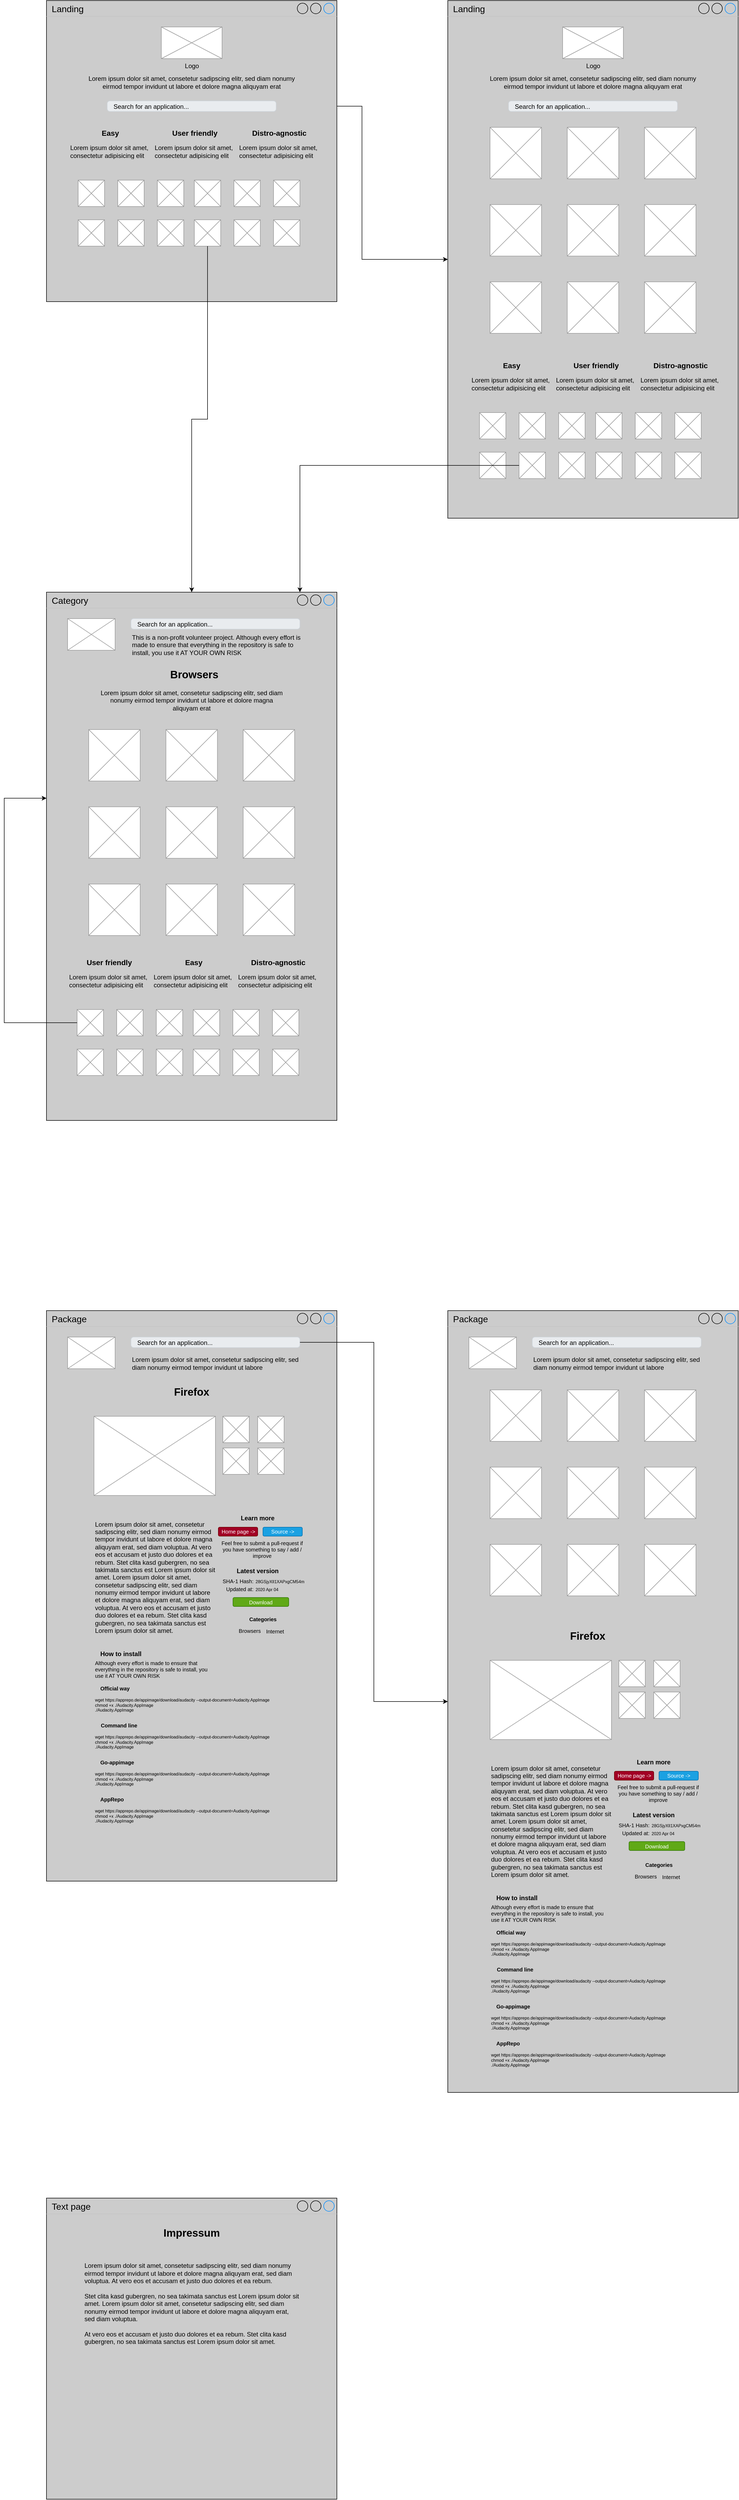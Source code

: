 <mxfile version="17.4.2" type="device"><diagram id="v2IcYmqjz39-BX8c7Snn" name="Page-1"><mxGraphModel dx="2123" dy="2375" grid="1" gridSize="10" guides="1" tooltips="1" connect="1" arrows="1" fold="1" page="1" pageScale="1" pageWidth="827" pageHeight="1169" math="0" shadow="0"><root><mxCell id="0"/><mxCell id="1" parent="0"/><mxCell id="kvdXZHhsL5htClGmN4Fn-6" value="Text page" style="strokeWidth=1;shadow=0;dashed=0;align=center;html=1;shape=mxgraph.mockup.containers.window;align=left;verticalAlign=top;spacingLeft=8;strokeColor2=#008cff;strokeColor3=#c4c4c4;fontColor=#000000;mainText=;fontSize=17;labelBackgroundColor=none;fillColor=#CCCCCC;" parent="1" vertex="1"><mxGeometry x="40" y="3840" width="550" height="570" as="geometry"/></mxCell><mxCell id="kvdXZHhsL5htClGmN4Fn-67" style="edgeStyle=orthogonalEdgeStyle;rounded=0;orthogonalLoop=1;jettySize=auto;html=1;fontSize=10;fontColor=#000000;" parent="1" source="kvdXZHhsL5htClGmN4Fn-9" target="kvdXZHhsL5htClGmN4Fn-31" edge="1"><mxGeometry relative="1" as="geometry"/></mxCell><mxCell id="kvdXZHhsL5htClGmN4Fn-87" value="" style="group;fontColor=#000000;" parent="1" vertex="1" connectable="0"><mxGeometry x="40" y="-320" width="550" height="570" as="geometry"/></mxCell><mxCell id="kvdXZHhsL5htClGmN4Fn-1" value="Landing" style="strokeWidth=1;shadow=0;dashed=0;align=center;html=1;shape=mxgraph.mockup.containers.window;align=left;verticalAlign=top;spacingLeft=8;strokeColor2=#008cff;strokeColor3=#c4c4c4;fontColor=#000000;mainText=;fontSize=17;labelBackgroundColor=none;fillColor=#CCCCCC;" parent="kvdXZHhsL5htClGmN4Fn-87" vertex="1"><mxGeometry width="550" height="570" as="geometry"/></mxCell><mxCell id="kvdXZHhsL5htClGmN4Fn-7" value="Logo" style="verticalLabelPosition=bottom;shadow=0;dashed=0;align=center;html=1;verticalAlign=top;strokeWidth=1;shape=mxgraph.mockup.graphics.simpleIcon;strokeColor=#999999;fontColor=#000000;fillColor=#FFFFFF;" parent="kvdXZHhsL5htClGmN4Fn-87" vertex="1"><mxGeometry x="217.5" y="50" width="115" height="60" as="geometry"/></mxCell><mxCell id="kvdXZHhsL5htClGmN4Fn-8" value="Lorem ipsum dolor sit amet, consetetur sadipscing elitr, sed diam nonumy eirmod tempor invidunt ut labore et dolore magna aliquyam erat" style="text;html=1;strokeColor=none;fillColor=none;align=center;verticalAlign=middle;whiteSpace=wrap;rounded=0;fontColor=#000000;" parent="kvdXZHhsL5htClGmN4Fn-87" vertex="1"><mxGeometry x="65" y="140" width="420" height="30" as="geometry"/></mxCell><mxCell id="kvdXZHhsL5htClGmN4Fn-9" value="&lt;font style=&quot;font-size: 12px&quot;&gt;Search for an application...&lt;/font&gt;" style="html=1;shadow=0;dashed=0;shape=mxgraph.bootstrap.rrect;rSize=5;strokeColor=#CED4DA;strokeWidth=1;fillColor=#E9ECEF;fontColor=#000000;whiteSpace=wrap;align=left;verticalAlign=middle;spacingLeft=10;fontSize=14;" parent="kvdXZHhsL5htClGmN4Fn-87" vertex="1"><mxGeometry x="115" y="190" width="320" height="20" as="geometry"/></mxCell><mxCell id="kvdXZHhsL5htClGmN4Fn-10" value="&lt;h3 style=&quot;text-align: center ; line-height: 1&quot;&gt;Easy&lt;/h3&gt;&lt;p&gt;Lorem ipsum dolor sit amet, consectetur adipisicing elit&lt;/p&gt;" style="text;html=1;strokeColor=none;fillColor=none;spacing=5;spacingTop=-20;whiteSpace=wrap;overflow=hidden;rounded=0;fontSize=12;fontColor=#000000;" parent="kvdXZHhsL5htClGmN4Fn-87" vertex="1"><mxGeometry x="40" y="240" width="160" height="60" as="geometry"/></mxCell><mxCell id="kvdXZHhsL5htClGmN4Fn-11" value="&lt;h3 style=&quot;text-align: center ; line-height: 1&quot;&gt;User friendly&lt;/h3&gt;&lt;p&gt;Lorem ipsum dolor sit amet, consectetur adipisicing elit&lt;/p&gt;" style="text;html=1;strokeColor=none;fillColor=none;spacing=5;spacingTop=-20;whiteSpace=wrap;overflow=hidden;rounded=0;fontSize=12;fontColor=#000000;" parent="kvdXZHhsL5htClGmN4Fn-87" vertex="1"><mxGeometry x="200" y="240" width="160" height="60" as="geometry"/></mxCell><mxCell id="kvdXZHhsL5htClGmN4Fn-12" value="&lt;h3 style=&quot;text-align: center ; line-height: 1&quot;&gt;Distro-agnostic&lt;/h3&gt;&lt;p&gt;Lorem ipsum dolor sit amet, consectetur adipisicing elit&lt;/p&gt;" style="text;html=1;strokeColor=none;fillColor=none;spacing=5;spacingTop=-20;whiteSpace=wrap;overflow=hidden;rounded=0;fontSize=12;fontColor=#000000;" parent="kvdXZHhsL5htClGmN4Fn-87" vertex="1"><mxGeometry x="360" y="240" width="160" height="60" as="geometry"/></mxCell><mxCell id="kvdXZHhsL5htClGmN4Fn-13" value="" style="verticalLabelPosition=bottom;shadow=0;dashed=0;align=center;html=1;verticalAlign=top;strokeWidth=1;shape=mxgraph.mockup.graphics.simpleIcon;strokeColor=#999999;fillColor=#ffffff;fontSize=12;fontColor=#000000;" parent="kvdXZHhsL5htClGmN4Fn-87" vertex="1"><mxGeometry x="60" y="340" width="50" height="50" as="geometry"/></mxCell><mxCell id="kvdXZHhsL5htClGmN4Fn-14" value="" style="verticalLabelPosition=bottom;shadow=0;dashed=0;align=center;html=1;verticalAlign=top;strokeWidth=1;shape=mxgraph.mockup.graphics.simpleIcon;strokeColor=#999999;fillColor=#ffffff;fontSize=12;fontColor=#000000;" parent="kvdXZHhsL5htClGmN4Fn-87" vertex="1"><mxGeometry x="135" y="340" width="50" height="50" as="geometry"/></mxCell><mxCell id="kvdXZHhsL5htClGmN4Fn-15" value="" style="verticalLabelPosition=bottom;shadow=0;dashed=0;align=center;html=1;verticalAlign=top;strokeWidth=1;shape=mxgraph.mockup.graphics.simpleIcon;strokeColor=#999999;fillColor=#ffffff;fontSize=12;fontColor=#000000;" parent="kvdXZHhsL5htClGmN4Fn-87" vertex="1"><mxGeometry x="210" y="340" width="50" height="50" as="geometry"/></mxCell><mxCell id="kvdXZHhsL5htClGmN4Fn-16" value="" style="verticalLabelPosition=bottom;shadow=0;dashed=0;align=center;html=1;verticalAlign=top;strokeWidth=1;shape=mxgraph.mockup.graphics.simpleIcon;strokeColor=#999999;fillColor=#ffffff;fontSize=12;fontColor=#000000;" parent="kvdXZHhsL5htClGmN4Fn-87" vertex="1"><mxGeometry x="60" y="415" width="50" height="50" as="geometry"/></mxCell><mxCell id="kvdXZHhsL5htClGmN4Fn-17" value="" style="verticalLabelPosition=bottom;shadow=0;dashed=0;align=center;html=1;verticalAlign=top;strokeWidth=1;shape=mxgraph.mockup.graphics.simpleIcon;strokeColor=#999999;fillColor=#ffffff;fontSize=12;fontColor=#000000;" parent="kvdXZHhsL5htClGmN4Fn-87" vertex="1"><mxGeometry x="135" y="415" width="50" height="50" as="geometry"/></mxCell><mxCell id="kvdXZHhsL5htClGmN4Fn-18" value="" style="verticalLabelPosition=bottom;shadow=0;dashed=0;align=center;html=1;verticalAlign=top;strokeWidth=1;shape=mxgraph.mockup.graphics.simpleIcon;strokeColor=#999999;fillColor=#ffffff;fontSize=12;fontColor=#000000;" parent="kvdXZHhsL5htClGmN4Fn-87" vertex="1"><mxGeometry x="210" y="415" width="50" height="50" as="geometry"/></mxCell><mxCell id="kvdXZHhsL5htClGmN4Fn-22" value="" style="verticalLabelPosition=bottom;shadow=0;dashed=0;align=center;html=1;verticalAlign=top;strokeWidth=1;shape=mxgraph.mockup.graphics.simpleIcon;strokeColor=#999999;fillColor=#ffffff;fontSize=12;fontColor=#000000;" parent="kvdXZHhsL5htClGmN4Fn-87" vertex="1"><mxGeometry x="280" y="340" width="50" height="50" as="geometry"/></mxCell><mxCell id="kvdXZHhsL5htClGmN4Fn-23" value="" style="verticalLabelPosition=bottom;shadow=0;dashed=0;align=center;html=1;verticalAlign=top;strokeWidth=1;shape=mxgraph.mockup.graphics.simpleIcon;strokeColor=#999999;fillColor=#ffffff;fontSize=12;fontColor=#000000;" parent="kvdXZHhsL5htClGmN4Fn-87" vertex="1"><mxGeometry x="355" y="340" width="50" height="50" as="geometry"/></mxCell><mxCell id="kvdXZHhsL5htClGmN4Fn-24" value="" style="verticalLabelPosition=bottom;shadow=0;dashed=0;align=center;html=1;verticalAlign=top;strokeWidth=1;shape=mxgraph.mockup.graphics.simpleIcon;strokeColor=#999999;fillColor=#ffffff;fontSize=12;fontColor=#000000;" parent="kvdXZHhsL5htClGmN4Fn-87" vertex="1"><mxGeometry x="430" y="340" width="50" height="50" as="geometry"/></mxCell><mxCell id="kvdXZHhsL5htClGmN4Fn-25" value="" style="verticalLabelPosition=bottom;shadow=0;dashed=0;align=center;html=1;verticalAlign=top;strokeWidth=1;shape=mxgraph.mockup.graphics.simpleIcon;strokeColor=#999999;fillColor=#ffffff;fontSize=12;fontColor=#000000;" parent="kvdXZHhsL5htClGmN4Fn-87" vertex="1"><mxGeometry x="280" y="415" width="50" height="50" as="geometry"/></mxCell><mxCell id="kvdXZHhsL5htClGmN4Fn-26" value="" style="verticalLabelPosition=bottom;shadow=0;dashed=0;align=center;html=1;verticalAlign=top;strokeWidth=1;shape=mxgraph.mockup.graphics.simpleIcon;strokeColor=#999999;fillColor=#ffffff;fontSize=12;fontColor=#000000;" parent="kvdXZHhsL5htClGmN4Fn-87" vertex="1"><mxGeometry x="355" y="415" width="50" height="50" as="geometry"/></mxCell><mxCell id="kvdXZHhsL5htClGmN4Fn-27" value="" style="verticalLabelPosition=bottom;shadow=0;dashed=0;align=center;html=1;verticalAlign=top;strokeWidth=1;shape=mxgraph.mockup.graphics.simpleIcon;strokeColor=#999999;fillColor=#ffffff;fontSize=12;fontColor=#000000;" parent="kvdXZHhsL5htClGmN4Fn-87" vertex="1"><mxGeometry x="430" y="415" width="50" height="50" as="geometry"/></mxCell><mxCell id="kvdXZHhsL5htClGmN4Fn-31" value="Landing" style="strokeWidth=1;shadow=0;dashed=0;align=center;html=1;shape=mxgraph.mockup.containers.window;align=left;verticalAlign=top;spacingLeft=8;strokeColor2=#008cff;strokeColor3=#c4c4c4;fontColor=#000000;mainText=;fontSize=17;labelBackgroundColor=none;fillColor=#CCCCCC;" parent="1" vertex="1"><mxGeometry x="800" y="-320" width="550" height="980" as="geometry"/></mxCell><mxCell id="kvdXZHhsL5htClGmN4Fn-32" value="Logo" style="verticalLabelPosition=bottom;shadow=0;dashed=0;align=center;html=1;verticalAlign=top;strokeWidth=1;shape=mxgraph.mockup.graphics.simpleIcon;strokeColor=#999999;fontColor=#000000;fillColor=#FFFFFF;" parent="1" vertex="1"><mxGeometry x="1017.5" y="-270" width="115" height="60" as="geometry"/></mxCell><mxCell id="kvdXZHhsL5htClGmN4Fn-33" value="Lorem ipsum dolor sit amet, consetetur sadipscing elitr, sed diam nonumy eirmod tempor invidunt ut labore et dolore magna aliquyam erat" style="text;html=1;strokeColor=none;fillColor=none;align=center;verticalAlign=middle;whiteSpace=wrap;rounded=0;fontColor=#000000;" parent="1" vertex="1"><mxGeometry x="865" y="-180" width="420" height="30" as="geometry"/></mxCell><mxCell id="kvdXZHhsL5htClGmN4Fn-34" value="&lt;font style=&quot;font-size: 12px&quot;&gt;Search for an application...&lt;/font&gt;" style="html=1;shadow=0;dashed=0;shape=mxgraph.bootstrap.rrect;rSize=5;strokeColor=#CED4DA;strokeWidth=1;fillColor=#E9ECEF;fontColor=#000000;whiteSpace=wrap;align=left;verticalAlign=middle;spacingLeft=10;fontSize=14;" parent="1" vertex="1"><mxGeometry x="915" y="-130" width="320" height="20" as="geometry"/></mxCell><mxCell id="kvdXZHhsL5htClGmN4Fn-61" value="" style="group;fontColor=#000000;" parent="1" vertex="1" connectable="0"><mxGeometry x="880" y="-80" width="390" height="390" as="geometry"/></mxCell><mxCell id="kvdXZHhsL5htClGmN4Fn-52" value="" style="verticalLabelPosition=bottom;shadow=0;dashed=0;align=center;html=1;verticalAlign=top;strokeWidth=1;shape=mxgraph.mockup.graphics.simpleIcon;strokeColor=#999999;fillColor=#ffffff;fontSize=12;fontColor=#000000;" parent="kvdXZHhsL5htClGmN4Fn-61" vertex="1"><mxGeometry width="97.5" height="97.5" as="geometry"/></mxCell><mxCell id="kvdXZHhsL5htClGmN4Fn-53" value="" style="verticalLabelPosition=bottom;shadow=0;dashed=0;align=center;html=1;verticalAlign=top;strokeWidth=1;shape=mxgraph.mockup.graphics.simpleIcon;strokeColor=#999999;fillColor=#ffffff;fontSize=12;fontColor=#000000;" parent="kvdXZHhsL5htClGmN4Fn-61" vertex="1"><mxGeometry x="146.25" width="97.5" height="97.5" as="geometry"/></mxCell><mxCell id="kvdXZHhsL5htClGmN4Fn-54" value="" style="verticalLabelPosition=bottom;shadow=0;dashed=0;align=center;html=1;verticalAlign=top;strokeWidth=1;shape=mxgraph.mockup.graphics.simpleIcon;strokeColor=#999999;fillColor=#ffffff;fontSize=12;fontColor=#000000;" parent="kvdXZHhsL5htClGmN4Fn-61" vertex="1"><mxGeometry x="292.5" width="97.5" height="97.5" as="geometry"/></mxCell><mxCell id="kvdXZHhsL5htClGmN4Fn-55" value="" style="verticalLabelPosition=bottom;shadow=0;dashed=0;align=center;html=1;verticalAlign=top;strokeWidth=1;shape=mxgraph.mockup.graphics.simpleIcon;strokeColor=#999999;fillColor=#ffffff;fontSize=12;fontColor=#000000;" parent="kvdXZHhsL5htClGmN4Fn-61" vertex="1"><mxGeometry y="146.25" width="97.5" height="97.5" as="geometry"/></mxCell><mxCell id="kvdXZHhsL5htClGmN4Fn-56" value="" style="verticalLabelPosition=bottom;shadow=0;dashed=0;align=center;html=1;verticalAlign=top;strokeWidth=1;shape=mxgraph.mockup.graphics.simpleIcon;strokeColor=#999999;fillColor=#ffffff;fontSize=12;fontColor=#000000;" parent="kvdXZHhsL5htClGmN4Fn-61" vertex="1"><mxGeometry x="146.25" y="146.25" width="97.5" height="97.5" as="geometry"/></mxCell><mxCell id="kvdXZHhsL5htClGmN4Fn-57" value="" style="verticalLabelPosition=bottom;shadow=0;dashed=0;align=center;html=1;verticalAlign=top;strokeWidth=1;shape=mxgraph.mockup.graphics.simpleIcon;strokeColor=#999999;fillColor=#ffffff;fontSize=12;fontColor=#000000;" parent="kvdXZHhsL5htClGmN4Fn-61" vertex="1"><mxGeometry x="292.5" y="146.25" width="97.5" height="97.5" as="geometry"/></mxCell><mxCell id="kvdXZHhsL5htClGmN4Fn-58" value="" style="verticalLabelPosition=bottom;shadow=0;dashed=0;align=center;html=1;verticalAlign=top;strokeWidth=1;shape=mxgraph.mockup.graphics.simpleIcon;strokeColor=#999999;fillColor=#ffffff;fontSize=12;fontColor=#000000;" parent="kvdXZHhsL5htClGmN4Fn-61" vertex="1"><mxGeometry y="292.5" width="97.5" height="97.5" as="geometry"/></mxCell><mxCell id="kvdXZHhsL5htClGmN4Fn-59" value="" style="verticalLabelPosition=bottom;shadow=0;dashed=0;align=center;html=1;verticalAlign=top;strokeWidth=1;shape=mxgraph.mockup.graphics.simpleIcon;strokeColor=#999999;fillColor=#ffffff;fontSize=12;fontColor=#000000;" parent="kvdXZHhsL5htClGmN4Fn-61" vertex="1"><mxGeometry x="146.25" y="292.5" width="97.5" height="97.5" as="geometry"/></mxCell><mxCell id="kvdXZHhsL5htClGmN4Fn-60" value="" style="verticalLabelPosition=bottom;shadow=0;dashed=0;align=center;html=1;verticalAlign=top;strokeWidth=1;shape=mxgraph.mockup.graphics.simpleIcon;strokeColor=#999999;fillColor=#ffffff;fontSize=12;fontColor=#000000;" parent="kvdXZHhsL5htClGmN4Fn-61" vertex="1"><mxGeometry x="292.5" y="292.5" width="97.5" height="97.5" as="geometry"/></mxCell><mxCell id="kvdXZHhsL5htClGmN4Fn-90" value="" style="group;fontColor=#000000;" parent="1" vertex="1" connectable="0"><mxGeometry x="840" y="360" width="480" height="225" as="geometry"/></mxCell><mxCell id="kvdXZHhsL5htClGmN4Fn-35" value="&lt;h3 style=&quot;text-align: center ; line-height: 1&quot;&gt;Easy&lt;/h3&gt;&lt;p&gt;Lorem ipsum dolor sit amet, consectetur adipisicing elit&lt;/p&gt;" style="text;html=1;strokeColor=none;fillColor=none;spacing=5;spacingTop=-20;whiteSpace=wrap;overflow=hidden;rounded=0;fontSize=12;fontColor=#000000;" parent="kvdXZHhsL5htClGmN4Fn-90" vertex="1"><mxGeometry width="160" height="60" as="geometry"/></mxCell><mxCell id="kvdXZHhsL5htClGmN4Fn-36" value="&lt;h3 style=&quot;text-align: center ; line-height: 1&quot;&gt;User friendly&lt;/h3&gt;&lt;p&gt;Lorem ipsum dolor sit amet, consectetur adipisicing elit&lt;/p&gt;" style="text;html=1;strokeColor=none;fillColor=none;spacing=5;spacingTop=-20;whiteSpace=wrap;overflow=hidden;rounded=0;fontSize=12;fontColor=#000000;" parent="kvdXZHhsL5htClGmN4Fn-90" vertex="1"><mxGeometry x="160" width="160" height="60" as="geometry"/></mxCell><mxCell id="kvdXZHhsL5htClGmN4Fn-37" value="&lt;h3 style=&quot;text-align: center ; line-height: 1&quot;&gt;Distro-agnostic&lt;/h3&gt;&lt;p&gt;Lorem ipsum dolor sit amet, consectetur adipisicing elit&lt;/p&gt;" style="text;html=1;strokeColor=none;fillColor=none;spacing=5;spacingTop=-20;whiteSpace=wrap;overflow=hidden;rounded=0;fontSize=12;fontColor=#000000;" parent="kvdXZHhsL5htClGmN4Fn-90" vertex="1"><mxGeometry x="320" width="160" height="60" as="geometry"/></mxCell><mxCell id="kvdXZHhsL5htClGmN4Fn-38" value="" style="verticalLabelPosition=bottom;shadow=0;dashed=0;align=center;html=1;verticalAlign=top;strokeWidth=1;shape=mxgraph.mockup.graphics.simpleIcon;strokeColor=#999999;fillColor=#ffffff;fontSize=12;fontColor=#000000;" parent="kvdXZHhsL5htClGmN4Fn-90" vertex="1"><mxGeometry x="20" y="100" width="50" height="50" as="geometry"/></mxCell><mxCell id="kvdXZHhsL5htClGmN4Fn-39" value="" style="verticalLabelPosition=bottom;shadow=0;dashed=0;align=center;html=1;verticalAlign=top;strokeWidth=1;shape=mxgraph.mockup.graphics.simpleIcon;strokeColor=#999999;fillColor=#ffffff;fontSize=12;fontColor=#000000;" parent="kvdXZHhsL5htClGmN4Fn-90" vertex="1"><mxGeometry x="95" y="100" width="50" height="50" as="geometry"/></mxCell><mxCell id="kvdXZHhsL5htClGmN4Fn-40" value="" style="verticalLabelPosition=bottom;shadow=0;dashed=0;align=center;html=1;verticalAlign=top;strokeWidth=1;shape=mxgraph.mockup.graphics.simpleIcon;strokeColor=#999999;fillColor=#ffffff;fontSize=12;fontColor=#000000;" parent="kvdXZHhsL5htClGmN4Fn-90" vertex="1"><mxGeometry x="170" y="100" width="50" height="50" as="geometry"/></mxCell><mxCell id="kvdXZHhsL5htClGmN4Fn-41" value="" style="verticalLabelPosition=bottom;shadow=0;dashed=0;align=center;html=1;verticalAlign=top;strokeWidth=1;shape=mxgraph.mockup.graphics.simpleIcon;strokeColor=#999999;fillColor=#ffffff;fontSize=12;fontColor=#000000;" parent="kvdXZHhsL5htClGmN4Fn-90" vertex="1"><mxGeometry x="20" y="175" width="50" height="50" as="geometry"/></mxCell><mxCell id="kvdXZHhsL5htClGmN4Fn-42" value="" style="verticalLabelPosition=bottom;shadow=0;dashed=0;align=center;html=1;verticalAlign=top;strokeWidth=1;shape=mxgraph.mockup.graphics.simpleIcon;strokeColor=#999999;fillColor=#ffffff;fontSize=12;fontColor=#000000;" parent="kvdXZHhsL5htClGmN4Fn-90" vertex="1"><mxGeometry x="95" y="175" width="50" height="50" as="geometry"/></mxCell><mxCell id="kvdXZHhsL5htClGmN4Fn-43" value="" style="verticalLabelPosition=bottom;shadow=0;dashed=0;align=center;html=1;verticalAlign=top;strokeWidth=1;shape=mxgraph.mockup.graphics.simpleIcon;strokeColor=#999999;fillColor=#ffffff;fontSize=12;fontColor=#000000;" parent="kvdXZHhsL5htClGmN4Fn-90" vertex="1"><mxGeometry x="170" y="175" width="50" height="50" as="geometry"/></mxCell><mxCell id="kvdXZHhsL5htClGmN4Fn-44" value="" style="verticalLabelPosition=bottom;shadow=0;dashed=0;align=center;html=1;verticalAlign=top;strokeWidth=1;shape=mxgraph.mockup.graphics.simpleIcon;strokeColor=#999999;fillColor=#ffffff;fontSize=12;fontColor=#000000;" parent="kvdXZHhsL5htClGmN4Fn-90" vertex="1"><mxGeometry x="240" y="100" width="50" height="50" as="geometry"/></mxCell><mxCell id="kvdXZHhsL5htClGmN4Fn-45" value="" style="verticalLabelPosition=bottom;shadow=0;dashed=0;align=center;html=1;verticalAlign=top;strokeWidth=1;shape=mxgraph.mockup.graphics.simpleIcon;strokeColor=#999999;fillColor=#ffffff;fontSize=12;fontColor=#000000;" parent="kvdXZHhsL5htClGmN4Fn-90" vertex="1"><mxGeometry x="315" y="100" width="50" height="50" as="geometry"/></mxCell><mxCell id="kvdXZHhsL5htClGmN4Fn-46" value="" style="verticalLabelPosition=bottom;shadow=0;dashed=0;align=center;html=1;verticalAlign=top;strokeWidth=1;shape=mxgraph.mockup.graphics.simpleIcon;strokeColor=#999999;fillColor=#ffffff;fontSize=12;fontColor=#000000;" parent="kvdXZHhsL5htClGmN4Fn-90" vertex="1"><mxGeometry x="390" y="100" width="50" height="50" as="geometry"/></mxCell><mxCell id="kvdXZHhsL5htClGmN4Fn-47" value="" style="verticalLabelPosition=bottom;shadow=0;dashed=0;align=center;html=1;verticalAlign=top;strokeWidth=1;shape=mxgraph.mockup.graphics.simpleIcon;strokeColor=#999999;fillColor=#ffffff;fontSize=12;fontColor=#000000;" parent="kvdXZHhsL5htClGmN4Fn-90" vertex="1"><mxGeometry x="240" y="175" width="50" height="50" as="geometry"/></mxCell><mxCell id="kvdXZHhsL5htClGmN4Fn-48" value="" style="verticalLabelPosition=bottom;shadow=0;dashed=0;align=center;html=1;verticalAlign=top;strokeWidth=1;shape=mxgraph.mockup.graphics.simpleIcon;strokeColor=#999999;fillColor=#ffffff;fontSize=12;fontColor=#000000;" parent="kvdXZHhsL5htClGmN4Fn-90" vertex="1"><mxGeometry x="315" y="175" width="50" height="50" as="geometry"/></mxCell><mxCell id="kvdXZHhsL5htClGmN4Fn-49" value="" style="verticalLabelPosition=bottom;shadow=0;dashed=0;align=center;html=1;verticalAlign=top;strokeWidth=1;shape=mxgraph.mockup.graphics.simpleIcon;strokeColor=#999999;fillColor=#ffffff;fontSize=12;fontColor=#000000;" parent="kvdXZHhsL5htClGmN4Fn-90" vertex="1"><mxGeometry x="390" y="175" width="50" height="50" as="geometry"/></mxCell><mxCell id="kvdXZHhsL5htClGmN4Fn-107" value="" style="group;fontColor=#000000;" parent="1" vertex="1" connectable="0"><mxGeometry x="40" y="800" width="550" height="1000" as="geometry"/></mxCell><mxCell id="kvdXZHhsL5htClGmN4Fn-2" value="Category" style="strokeWidth=1;shadow=0;dashed=0;align=center;html=1;shape=mxgraph.mockup.containers.window;align=left;verticalAlign=top;spacingLeft=8;strokeColor2=#008cff;strokeColor3=#c4c4c4;fontColor=#000000;mainText=;fontSize=17;labelBackgroundColor=none;fillColor=#CCCCCC;" parent="kvdXZHhsL5htClGmN4Fn-107" vertex="1"><mxGeometry width="550" height="1000" as="geometry"/></mxCell><mxCell id="kvdXZHhsL5htClGmN4Fn-74" value="" style="group;fontColor=#000000;" parent="kvdXZHhsL5htClGmN4Fn-107" vertex="1" connectable="0"><mxGeometry x="80" y="260" width="390" height="390" as="geometry"/></mxCell><mxCell id="kvdXZHhsL5htClGmN4Fn-75" value="" style="verticalLabelPosition=bottom;shadow=0;dashed=0;align=center;html=1;verticalAlign=top;strokeWidth=1;shape=mxgraph.mockup.graphics.simpleIcon;strokeColor=#999999;fillColor=#ffffff;fontSize=12;fontColor=#000000;" parent="kvdXZHhsL5htClGmN4Fn-74" vertex="1"><mxGeometry width="97.5" height="97.5" as="geometry"/></mxCell><mxCell id="kvdXZHhsL5htClGmN4Fn-76" value="" style="verticalLabelPosition=bottom;shadow=0;dashed=0;align=center;html=1;verticalAlign=top;strokeWidth=1;shape=mxgraph.mockup.graphics.simpleIcon;strokeColor=#999999;fillColor=#ffffff;fontSize=12;fontColor=#000000;" parent="kvdXZHhsL5htClGmN4Fn-74" vertex="1"><mxGeometry x="146.25" width="97.5" height="97.5" as="geometry"/></mxCell><mxCell id="kvdXZHhsL5htClGmN4Fn-77" value="" style="verticalLabelPosition=bottom;shadow=0;dashed=0;align=center;html=1;verticalAlign=top;strokeWidth=1;shape=mxgraph.mockup.graphics.simpleIcon;strokeColor=#999999;fillColor=#ffffff;fontSize=12;fontColor=#000000;" parent="kvdXZHhsL5htClGmN4Fn-74" vertex="1"><mxGeometry x="292.5" width="97.5" height="97.5" as="geometry"/></mxCell><mxCell id="kvdXZHhsL5htClGmN4Fn-78" value="" style="verticalLabelPosition=bottom;shadow=0;dashed=0;align=center;html=1;verticalAlign=top;strokeWidth=1;shape=mxgraph.mockup.graphics.simpleIcon;strokeColor=#999999;fillColor=#ffffff;fontSize=12;fontColor=#000000;" parent="kvdXZHhsL5htClGmN4Fn-74" vertex="1"><mxGeometry y="146.25" width="97.5" height="97.5" as="geometry"/></mxCell><mxCell id="kvdXZHhsL5htClGmN4Fn-79" value="" style="verticalLabelPosition=bottom;shadow=0;dashed=0;align=center;html=1;verticalAlign=top;strokeWidth=1;shape=mxgraph.mockup.graphics.simpleIcon;strokeColor=#999999;fillColor=#ffffff;fontSize=12;fontColor=#000000;" parent="kvdXZHhsL5htClGmN4Fn-74" vertex="1"><mxGeometry x="146.25" y="146.25" width="97.5" height="97.5" as="geometry"/></mxCell><mxCell id="kvdXZHhsL5htClGmN4Fn-80" value="" style="verticalLabelPosition=bottom;shadow=0;dashed=0;align=center;html=1;verticalAlign=top;strokeWidth=1;shape=mxgraph.mockup.graphics.simpleIcon;strokeColor=#999999;fillColor=#ffffff;fontSize=12;fontColor=#000000;" parent="kvdXZHhsL5htClGmN4Fn-74" vertex="1"><mxGeometry x="292.5" y="146.25" width="97.5" height="97.5" as="geometry"/></mxCell><mxCell id="kvdXZHhsL5htClGmN4Fn-81" value="" style="verticalLabelPosition=bottom;shadow=0;dashed=0;align=center;html=1;verticalAlign=top;strokeWidth=1;shape=mxgraph.mockup.graphics.simpleIcon;strokeColor=#999999;fillColor=#ffffff;fontSize=12;fontColor=#000000;" parent="kvdXZHhsL5htClGmN4Fn-74" vertex="1"><mxGeometry y="292.5" width="97.5" height="97.5" as="geometry"/></mxCell><mxCell id="kvdXZHhsL5htClGmN4Fn-82" value="" style="verticalLabelPosition=bottom;shadow=0;dashed=0;align=center;html=1;verticalAlign=top;strokeWidth=1;shape=mxgraph.mockup.graphics.simpleIcon;strokeColor=#999999;fillColor=#ffffff;fontSize=12;fontColor=#000000;" parent="kvdXZHhsL5htClGmN4Fn-74" vertex="1"><mxGeometry x="146.25" y="292.5" width="97.5" height="97.5" as="geometry"/></mxCell><mxCell id="kvdXZHhsL5htClGmN4Fn-83" value="" style="verticalLabelPosition=bottom;shadow=0;dashed=0;align=center;html=1;verticalAlign=top;strokeWidth=1;shape=mxgraph.mockup.graphics.simpleIcon;strokeColor=#999999;fillColor=#ffffff;fontSize=12;fontColor=#000000;" parent="kvdXZHhsL5htClGmN4Fn-74" vertex="1"><mxGeometry x="292.5" y="292.5" width="97.5" height="97.5" as="geometry"/></mxCell><mxCell id="kvdXZHhsL5htClGmN4Fn-86" value="&lt;h1&gt;Browsers&lt;/h1&gt;" style="text;html=1;strokeColor=none;fillColor=none;align=center;verticalAlign=middle;whiteSpace=wrap;rounded=0;fontSize=10;fontColor=#000000;" parent="kvdXZHhsL5htClGmN4Fn-107" vertex="1"><mxGeometry x="230" y="130" width="100" height="50" as="geometry"/></mxCell><mxCell id="kvdXZHhsL5htClGmN4Fn-88" value="Lorem ipsum dolor sit amet, consetetur sadipscing elitr, sed diam nonumy eirmod tempor invidunt ut labore et dolore magna aliquyam erat" style="text;html=1;strokeColor=none;fillColor=none;align=center;verticalAlign=middle;whiteSpace=wrap;rounded=0;fontColor=#000000;" parent="kvdXZHhsL5htClGmN4Fn-107" vertex="1"><mxGeometry x="100" y="180" width="350" height="50" as="geometry"/></mxCell><mxCell id="kvdXZHhsL5htClGmN4Fn-91" value="" style="group;fontColor=#000000;" parent="kvdXZHhsL5htClGmN4Fn-107" vertex="1" connectable="0"><mxGeometry x="38" y="690" width="480" height="225" as="geometry"/></mxCell><mxCell id="kvdXZHhsL5htClGmN4Fn-92" value="&lt;h3 style=&quot;text-align: center ; line-height: 1&quot;&gt;User friendly&lt;/h3&gt;&lt;p&gt;Lorem ipsum dolor sit amet, consectetur adipisicing elit&lt;/p&gt;" style="text;html=1;strokeColor=none;fillColor=none;spacing=5;spacingTop=-20;whiteSpace=wrap;overflow=hidden;rounded=0;fontSize=12;fontColor=#000000;" parent="kvdXZHhsL5htClGmN4Fn-91" vertex="1"><mxGeometry width="160" height="60" as="geometry"/></mxCell><mxCell id="kvdXZHhsL5htClGmN4Fn-93" value="&lt;h3 style=&quot;text-align: center ; line-height: 1&quot;&gt;Easy&lt;/h3&gt;&lt;p&gt;Lorem ipsum dolor sit amet, consectetur adipisicing elit&lt;/p&gt;" style="text;html=1;strokeColor=none;fillColor=none;spacing=5;spacingTop=-20;whiteSpace=wrap;overflow=hidden;rounded=0;fontSize=12;fontColor=#000000;" parent="kvdXZHhsL5htClGmN4Fn-91" vertex="1"><mxGeometry x="160" width="160" height="60" as="geometry"/></mxCell><mxCell id="kvdXZHhsL5htClGmN4Fn-94" value="&lt;h3 style=&quot;text-align: center ; line-height: 1&quot;&gt;Distro-agnostic&lt;/h3&gt;&lt;p&gt;Lorem ipsum dolor sit amet, consectetur adipisicing elit&lt;/p&gt;" style="text;html=1;strokeColor=none;fillColor=none;spacing=5;spacingTop=-20;whiteSpace=wrap;overflow=hidden;rounded=0;fontSize=12;fontColor=#000000;" parent="kvdXZHhsL5htClGmN4Fn-91" vertex="1"><mxGeometry x="320" width="160" height="60" as="geometry"/></mxCell><mxCell id="kvdXZHhsL5htClGmN4Fn-95" value="" style="verticalLabelPosition=bottom;shadow=0;dashed=0;align=center;html=1;verticalAlign=top;strokeWidth=1;shape=mxgraph.mockup.graphics.simpleIcon;strokeColor=#999999;fillColor=#ffffff;fontSize=12;fontColor=#000000;" parent="kvdXZHhsL5htClGmN4Fn-91" vertex="1"><mxGeometry x="20" y="100" width="50" height="50" as="geometry"/></mxCell><mxCell id="kvdXZHhsL5htClGmN4Fn-96" value="" style="verticalLabelPosition=bottom;shadow=0;dashed=0;align=center;html=1;verticalAlign=top;strokeWidth=1;shape=mxgraph.mockup.graphics.simpleIcon;strokeColor=#999999;fillColor=#ffffff;fontSize=12;fontColor=#000000;" parent="kvdXZHhsL5htClGmN4Fn-91" vertex="1"><mxGeometry x="95" y="100" width="50" height="50" as="geometry"/></mxCell><mxCell id="kvdXZHhsL5htClGmN4Fn-97" value="" style="verticalLabelPosition=bottom;shadow=0;dashed=0;align=center;html=1;verticalAlign=top;strokeWidth=1;shape=mxgraph.mockup.graphics.simpleIcon;strokeColor=#999999;fillColor=#ffffff;fontSize=12;fontColor=#000000;" parent="kvdXZHhsL5htClGmN4Fn-91" vertex="1"><mxGeometry x="170" y="100" width="50" height="50" as="geometry"/></mxCell><mxCell id="kvdXZHhsL5htClGmN4Fn-98" value="" style="verticalLabelPosition=bottom;shadow=0;dashed=0;align=center;html=1;verticalAlign=top;strokeWidth=1;shape=mxgraph.mockup.graphics.simpleIcon;strokeColor=#999999;fillColor=#ffffff;fontSize=12;fontColor=#000000;" parent="kvdXZHhsL5htClGmN4Fn-91" vertex="1"><mxGeometry x="20" y="175" width="50" height="50" as="geometry"/></mxCell><mxCell id="kvdXZHhsL5htClGmN4Fn-99" value="" style="verticalLabelPosition=bottom;shadow=0;dashed=0;align=center;html=1;verticalAlign=top;strokeWidth=1;shape=mxgraph.mockup.graphics.simpleIcon;strokeColor=#999999;fillColor=#ffffff;fontSize=12;fontColor=#000000;" parent="kvdXZHhsL5htClGmN4Fn-91" vertex="1"><mxGeometry x="95" y="175" width="50" height="50" as="geometry"/></mxCell><mxCell id="kvdXZHhsL5htClGmN4Fn-100" value="" style="verticalLabelPosition=bottom;shadow=0;dashed=0;align=center;html=1;verticalAlign=top;strokeWidth=1;shape=mxgraph.mockup.graphics.simpleIcon;strokeColor=#999999;fillColor=#ffffff;fontSize=12;fontColor=#000000;" parent="kvdXZHhsL5htClGmN4Fn-91" vertex="1"><mxGeometry x="170" y="175" width="50" height="50" as="geometry"/></mxCell><mxCell id="kvdXZHhsL5htClGmN4Fn-101" value="" style="verticalLabelPosition=bottom;shadow=0;dashed=0;align=center;html=1;verticalAlign=top;strokeWidth=1;shape=mxgraph.mockup.graphics.simpleIcon;strokeColor=#999999;fillColor=#ffffff;fontSize=12;fontColor=#000000;" parent="kvdXZHhsL5htClGmN4Fn-91" vertex="1"><mxGeometry x="240" y="100" width="50" height="50" as="geometry"/></mxCell><mxCell id="kvdXZHhsL5htClGmN4Fn-102" value="" style="verticalLabelPosition=bottom;shadow=0;dashed=0;align=center;html=1;verticalAlign=top;strokeWidth=1;shape=mxgraph.mockup.graphics.simpleIcon;strokeColor=#999999;fillColor=#ffffff;fontSize=12;fontColor=#000000;" parent="kvdXZHhsL5htClGmN4Fn-91" vertex="1"><mxGeometry x="315" y="100" width="50" height="50" as="geometry"/></mxCell><mxCell id="kvdXZHhsL5htClGmN4Fn-103" value="" style="verticalLabelPosition=bottom;shadow=0;dashed=0;align=center;html=1;verticalAlign=top;strokeWidth=1;shape=mxgraph.mockup.graphics.simpleIcon;strokeColor=#999999;fillColor=#ffffff;fontSize=12;fontColor=#000000;" parent="kvdXZHhsL5htClGmN4Fn-91" vertex="1"><mxGeometry x="390" y="100" width="50" height="50" as="geometry"/></mxCell><mxCell id="kvdXZHhsL5htClGmN4Fn-104" value="" style="verticalLabelPosition=bottom;shadow=0;dashed=0;align=center;html=1;verticalAlign=top;strokeWidth=1;shape=mxgraph.mockup.graphics.simpleIcon;strokeColor=#999999;fillColor=#ffffff;fontSize=12;fontColor=#000000;" parent="kvdXZHhsL5htClGmN4Fn-91" vertex="1"><mxGeometry x="240" y="175" width="50" height="50" as="geometry"/></mxCell><mxCell id="kvdXZHhsL5htClGmN4Fn-105" value="" style="verticalLabelPosition=bottom;shadow=0;dashed=0;align=center;html=1;verticalAlign=top;strokeWidth=1;shape=mxgraph.mockup.graphics.simpleIcon;strokeColor=#999999;fillColor=#ffffff;fontSize=12;fontColor=#000000;" parent="kvdXZHhsL5htClGmN4Fn-91" vertex="1"><mxGeometry x="315" y="175" width="50" height="50" as="geometry"/></mxCell><mxCell id="kvdXZHhsL5htClGmN4Fn-106" value="" style="verticalLabelPosition=bottom;shadow=0;dashed=0;align=center;html=1;verticalAlign=top;strokeWidth=1;shape=mxgraph.mockup.graphics.simpleIcon;strokeColor=#999999;fillColor=#ffffff;fontSize=12;fontColor=#000000;" parent="kvdXZHhsL5htClGmN4Fn-91" vertex="1"><mxGeometry x="390" y="175" width="50" height="50" as="geometry"/></mxCell><mxCell id="kvdXZHhsL5htClGmN4Fn-109" style="edgeStyle=orthogonalEdgeStyle;rounded=0;orthogonalLoop=1;jettySize=auto;html=1;fontSize=10;fontColor=#000000;" parent="kvdXZHhsL5htClGmN4Fn-107" source="kvdXZHhsL5htClGmN4Fn-95" target="kvdXZHhsL5htClGmN4Fn-2" edge="1"><mxGeometry relative="1" as="geometry"><Array as="points"><mxPoint x="-80" y="815"/><mxPoint x="-80" y="390"/></Array></mxGeometry></mxCell><mxCell id="kvdXZHhsL5htClGmN4Fn-111" value="" style="group;fontColor=#000000;" parent="kvdXZHhsL5htClGmN4Fn-107" vertex="1" connectable="0"><mxGeometry x="40" y="50" width="460" height="70" as="geometry"/></mxCell><mxCell id="kvdXZHhsL5htClGmN4Fn-71" value="" style="verticalLabelPosition=bottom;shadow=0;dashed=0;align=center;html=1;verticalAlign=top;strokeWidth=1;shape=mxgraph.mockup.graphics.simpleIcon;strokeColor=#999999;fontColor=#000000;fillColor=#FFFFFF;" parent="kvdXZHhsL5htClGmN4Fn-111" vertex="1"><mxGeometry width="90" height="60" as="geometry"/></mxCell><mxCell id="kvdXZHhsL5htClGmN4Fn-72" value="This is a non-profit volunteer project. Although every effort is made to ensure that everything in the repository is safe to install, you use it AT YOUR OWN RISK" style="text;html=1;strokeColor=none;fillColor=none;align=left;verticalAlign=middle;whiteSpace=wrap;rounded=0;fontColor=#000000;" parent="kvdXZHhsL5htClGmN4Fn-111" vertex="1"><mxGeometry x="120" y="30" width="340" height="40" as="geometry"/></mxCell><mxCell id="kvdXZHhsL5htClGmN4Fn-73" value="&lt;font style=&quot;font-size: 12px&quot;&gt;Search for an application...&lt;/font&gt;" style="html=1;shadow=0;dashed=0;shape=mxgraph.bootstrap.rrect;rSize=5;strokeColor=#CED4DA;strokeWidth=1;fillColor=#E9ECEF;fontColor=#000000;whiteSpace=wrap;align=left;verticalAlign=middle;spacingLeft=10;fontSize=14;" parent="kvdXZHhsL5htClGmN4Fn-111" vertex="1"><mxGeometry x="120" width="320" height="20" as="geometry"/></mxCell><mxCell id="kvdXZHhsL5htClGmN4Fn-28" style="edgeStyle=orthogonalEdgeStyle;rounded=0;orthogonalLoop=1;jettySize=auto;html=1;fontSize=12;fontColor=#000000;" parent="1" source="kvdXZHhsL5htClGmN4Fn-25" target="kvdXZHhsL5htClGmN4Fn-2" edge="1"><mxGeometry relative="1" as="geometry"/></mxCell><mxCell id="kvdXZHhsL5htClGmN4Fn-110" style="edgeStyle=orthogonalEdgeStyle;rounded=0;orthogonalLoop=1;jettySize=auto;html=1;fontSize=10;fontColor=#000000;" parent="1" source="kvdXZHhsL5htClGmN4Fn-42" target="kvdXZHhsL5htClGmN4Fn-2" edge="1"><mxGeometry relative="1" as="geometry"><Array as="points"><mxPoint x="520" y="560"/></Array></mxGeometry></mxCell><mxCell id="kvdXZHhsL5htClGmN4Fn-233" value="Package" style="strokeWidth=1;shadow=0;dashed=0;align=center;html=1;shape=mxgraph.mockup.containers.window;align=left;verticalAlign=top;spacingLeft=8;strokeColor2=#008cff;strokeColor3=#c4c4c4;fontColor=#000000;mainText=;fontSize=17;labelBackgroundColor=none;fillColor=#CCCCCC;" parent="1" vertex="1"><mxGeometry x="800" y="2160" width="550" height="1480" as="geometry"/></mxCell><mxCell id="kvdXZHhsL5htClGmN4Fn-234" value="" style="group;fontColor=#000000;" parent="1" vertex="1" connectable="0"><mxGeometry x="840" y="2210" width="460" height="70" as="geometry"/></mxCell><mxCell id="kvdXZHhsL5htClGmN4Fn-235" value="" style="verticalLabelPosition=bottom;shadow=0;dashed=0;align=center;html=1;verticalAlign=top;strokeWidth=1;shape=mxgraph.mockup.graphics.simpleIcon;strokeColor=#999999;fontColor=#000000;fillColor=#FFFFFF;" parent="kvdXZHhsL5htClGmN4Fn-234" vertex="1"><mxGeometry width="90" height="60" as="geometry"/></mxCell><mxCell id="kvdXZHhsL5htClGmN4Fn-236" value="Lorem ipsum dolor sit amet, consetetur sadipscing elitr, sed diam nonumy eirmod tempor invidunt ut labore&amp;nbsp;" style="text;html=1;strokeColor=none;fillColor=none;align=left;verticalAlign=middle;whiteSpace=wrap;rounded=0;fontColor=#000000;" parent="kvdXZHhsL5htClGmN4Fn-234" vertex="1"><mxGeometry x="120" y="30" width="340" height="40" as="geometry"/></mxCell><mxCell id="kvdXZHhsL5htClGmN4Fn-237" value="&lt;font style=&quot;font-size: 12px&quot;&gt;Search for an application...&lt;/font&gt;" style="html=1;shadow=0;dashed=0;shape=mxgraph.bootstrap.rrect;rSize=5;strokeColor=#CED4DA;strokeWidth=1;fillColor=#E9ECEF;fontColor=#000000;whiteSpace=wrap;align=left;verticalAlign=middle;spacingLeft=10;fontSize=14;" parent="kvdXZHhsL5htClGmN4Fn-234" vertex="1"><mxGeometry x="120" width="320" height="20" as="geometry"/></mxCell><mxCell id="kvdXZHhsL5htClGmN4Fn-289" value="" style="group;fontColor=#FFFFFF;" parent="1" vertex="1" connectable="0"><mxGeometry x="880" y="2750" width="414" height="854" as="geometry"/></mxCell><mxCell id="kvdXZHhsL5htClGmN4Fn-238" value="" style="verticalLabelPosition=bottom;shadow=0;dashed=0;align=center;html=1;verticalAlign=top;strokeWidth=1;shape=mxgraph.mockup.graphics.simpleIcon;strokeColor=#999999;fontSize=10;fontColor=#000000;fillColor=#FFFFFF;" parent="kvdXZHhsL5htClGmN4Fn-289" vertex="1"><mxGeometry y="72" width="230" height="150" as="geometry"/></mxCell><mxCell id="kvdXZHhsL5htClGmN4Fn-239" value="" style="verticalLabelPosition=bottom;shadow=0;dashed=0;align=center;html=1;verticalAlign=top;strokeWidth=1;shape=mxgraph.mockup.graphics.simpleIcon;strokeColor=#999999;fontSize=10;fontColor=#000000;fillColor=#FFFFFF;" parent="kvdXZHhsL5htClGmN4Fn-289" vertex="1"><mxGeometry x="244" y="72" width="50" height="50" as="geometry"/></mxCell><mxCell id="kvdXZHhsL5htClGmN4Fn-240" value="" style="verticalLabelPosition=bottom;shadow=0;dashed=0;align=center;html=1;verticalAlign=top;strokeWidth=1;shape=mxgraph.mockup.graphics.simpleIcon;strokeColor=#999999;fontSize=10;fontColor=#000000;fillColor=#FFFFFF;" parent="kvdXZHhsL5htClGmN4Fn-289" vertex="1"><mxGeometry x="310" y="72" width="50" height="50" as="geometry"/></mxCell><mxCell id="kvdXZHhsL5htClGmN4Fn-241" value="" style="verticalLabelPosition=bottom;shadow=0;dashed=0;align=center;html=1;verticalAlign=top;strokeWidth=1;shape=mxgraph.mockup.graphics.simpleIcon;strokeColor=#999999;fontSize=10;fontColor=#000000;fillColor=#FFFFFF;" parent="kvdXZHhsL5htClGmN4Fn-289" vertex="1"><mxGeometry x="244" y="132" width="50" height="50" as="geometry"/></mxCell><mxCell id="kvdXZHhsL5htClGmN4Fn-242" value="" style="verticalLabelPosition=bottom;shadow=0;dashed=0;align=center;html=1;verticalAlign=top;strokeWidth=1;shape=mxgraph.mockup.graphics.simpleIcon;strokeColor=#999999;fontSize=10;fontColor=#000000;fillColor=#FFFFFF;" parent="kvdXZHhsL5htClGmN4Fn-289" vertex="1"><mxGeometry x="310" y="132" width="50" height="50" as="geometry"/></mxCell><mxCell id="kvdXZHhsL5htClGmN4Fn-243" value="Lorem ipsum dolor sit amet, consetetur sadipscing elitr, sed diam nonumy eirmod tempor invidunt ut labore et dolore magna aliquyam erat, sed diam voluptua. At vero eos et accusam et justo duo dolores et ea rebum. Stet clita kasd gubergren, no sea takimata sanctus est Lorem ipsum dolor sit amet. Lorem ipsum dolor sit amet, consetetur sadipscing elitr, sed diam nonumy eirmod tempor invidunt ut labore et dolore magna aliquyam erat, sed diam voluptua. At vero eos et accusam et justo duo dolores et ea rebum. Stet clita kasd gubergren, no sea takimata sanctus est Lorem ipsum dolor sit amet." style="text;html=1;strokeColor=none;fillColor=none;align=left;verticalAlign=middle;whiteSpace=wrap;rounded=0;fontColor=#000000;" parent="kvdXZHhsL5htClGmN4Fn-289" vertex="1"><mxGeometry y="262" width="230" height="230" as="geometry"/></mxCell><mxCell id="kvdXZHhsL5htClGmN4Fn-244" value="&lt;h1&gt;Firefox&lt;/h1&gt;" style="text;html=1;strokeColor=none;fillColor=none;align=center;verticalAlign=middle;whiteSpace=wrap;rounded=0;fontSize=10;fontColor=#000000;" parent="kvdXZHhsL5htClGmN4Fn-289" vertex="1"><mxGeometry x="135" width="100" height="50" as="geometry"/></mxCell><mxCell id="kvdXZHhsL5htClGmN4Fn-245" value="" style="group;fontColor=#000000;" parent="kvdXZHhsL5htClGmN4Fn-289" vertex="1" connectable="0"><mxGeometry x="234" y="352" width="180" height="80" as="geometry"/></mxCell><mxCell id="kvdXZHhsL5htClGmN4Fn-246" value="&lt;h3&gt;Latest version&lt;/h3&gt;" style="text;html=1;strokeColor=none;fillColor=none;align=center;verticalAlign=middle;whiteSpace=wrap;rounded=0;fontSize=10;fontColor=#000000;" parent="kvdXZHhsL5htClGmN4Fn-245" vertex="1"><mxGeometry x="22" width="108" height="25" as="geometry"/></mxCell><mxCell id="kvdXZHhsL5htClGmN4Fn-247" value="&lt;font color=&quot;#ffffff&quot;&gt;Download&lt;/font&gt;" style="rounded=1;html=1;shadow=0;dashed=0;whiteSpace=wrap;fontSize=10;fillColor=#60a917;align=center;strokeColor=#2D7600;fontColor=#000000;" parent="kvdXZHhsL5htClGmN4Fn-245" vertex="1"><mxGeometry x="29.25" y="63.12" width="105.5" height="16.88" as="geometry"/></mxCell><mxCell id="kvdXZHhsL5htClGmN4Fn-248" value="" style="group;fontColor=#000000;" parent="kvdXZHhsL5htClGmN4Fn-245" vertex="1" connectable="0"><mxGeometry y="22" width="180" height="35" as="geometry"/></mxCell><mxCell id="kvdXZHhsL5htClGmN4Fn-249" value="" style="group;fontColor=#000000;" parent="kvdXZHhsL5htClGmN4Fn-248" vertex="1" connectable="0"><mxGeometry width="180" height="20" as="geometry"/></mxCell><mxCell id="kvdXZHhsL5htClGmN4Fn-250" value="SHA-1 Hash:" style="text;html=1;strokeColor=none;fillColor=none;align=right;verticalAlign=middle;whiteSpace=wrap;rounded=0;fontSize=10;fontColor=#000000;" parent="kvdXZHhsL5htClGmN4Fn-249" vertex="1"><mxGeometry width="70" height="20" as="geometry"/></mxCell><mxCell id="kvdXZHhsL5htClGmN4Fn-251" value="&lt;font style=&quot;font-size: 8px&quot;&gt;28GSjyXlI1XAPxgCM54m&lt;/font&gt;" style="text;html=1;align=left;verticalAlign=middle;resizable=0;points=[];autosize=1;strokeColor=none;fillColor=none;fontSize=10;fontColor=#000000;" parent="kvdXZHhsL5htClGmN4Fn-249" vertex="1"><mxGeometry x="70" width="110" height="20" as="geometry"/></mxCell><mxCell id="kvdXZHhsL5htClGmN4Fn-252" value="" style="group;fontColor=#000000;" parent="kvdXZHhsL5htClGmN4Fn-248" vertex="1" connectable="0"><mxGeometry y="15" width="180" height="20" as="geometry"/></mxCell><mxCell id="kvdXZHhsL5htClGmN4Fn-253" value="Updated at:" style="text;html=1;strokeColor=none;fillColor=none;align=right;verticalAlign=middle;whiteSpace=wrap;rounded=0;fontSize=10;fontColor=#000000;" parent="kvdXZHhsL5htClGmN4Fn-252" vertex="1"><mxGeometry width="70" height="20" as="geometry"/></mxCell><mxCell id="kvdXZHhsL5htClGmN4Fn-254" value="&lt;div&gt;&lt;span style=&quot;font-size: 8px&quot;&gt;2020 Apr 04&lt;/span&gt;&lt;/div&gt;" style="text;html=1;align=left;verticalAlign=middle;resizable=0;points=[];autosize=1;strokeColor=none;fillColor=none;fontSize=10;fontColor=#000000;" parent="kvdXZHhsL5htClGmN4Fn-252" vertex="1"><mxGeometry x="70" width="60" height="20" as="geometry"/></mxCell><mxCell id="kvdXZHhsL5htClGmN4Fn-255" value="" style="group;fontColor=#000000;" parent="kvdXZHhsL5htClGmN4Fn-289" vertex="1" connectable="0"><mxGeometry x="235.5" y="252" width="165" height="101" as="geometry"/></mxCell><mxCell id="kvdXZHhsL5htClGmN4Fn-256" value="&lt;h3&gt;Learn more&lt;/h3&gt;" style="text;html=1;strokeColor=none;fillColor=none;align=center;verticalAlign=middle;whiteSpace=wrap;rounded=0;fontSize=10;fontColor=#000000;" parent="kvdXZHhsL5htClGmN4Fn-255" vertex="1"><mxGeometry x="34.5" width="80" height="25" as="geometry"/></mxCell><mxCell id="kvdXZHhsL5htClGmN4Fn-257" value="&lt;font color=&quot;#ffffff&quot;&gt;Home page -&amp;gt;&lt;/font&gt;" style="rounded=1;html=1;shadow=0;dashed=0;whiteSpace=wrap;fontSize=10;fillColor=#a20025;align=center;strokeColor=#6F0000;fontColor=#000000;" parent="kvdXZHhsL5htClGmN4Fn-255" vertex="1"><mxGeometry y="30" width="74.5" height="16.88" as="geometry"/></mxCell><mxCell id="kvdXZHhsL5htClGmN4Fn-258" value="&lt;div&gt;Feel free to submit a pull-request if you have something to say / add / improve&lt;/div&gt;&lt;div&gt;&lt;br&gt;&lt;/div&gt;" style="text;html=1;strokeColor=none;fillColor=none;align=center;verticalAlign=middle;whiteSpace=wrap;rounded=0;fontSize=10;fontColor=#000000;" parent="kvdXZHhsL5htClGmN4Fn-255" vertex="1"><mxGeometry y="55" width="165" height="46" as="geometry"/></mxCell><mxCell id="kvdXZHhsL5htClGmN4Fn-259" value="&lt;font color=&quot;#ffffff&quot;&gt;Source -&amp;gt;&lt;/font&gt;" style="rounded=1;html=1;shadow=0;dashed=0;whiteSpace=wrap;fontSize=10;fillColor=#1ba1e2;align=center;strokeColor=#006EAF;fontColor=#000000;" parent="kvdXZHhsL5htClGmN4Fn-255" vertex="1"><mxGeometry x="84.5" y="30" width="74.5" height="16.88" as="geometry"/></mxCell><mxCell id="kvdXZHhsL5htClGmN4Fn-260" value="" style="group;fontColor=#000000;" parent="kvdXZHhsL5htClGmN4Fn-289" vertex="1" connectable="0"><mxGeometry x="270" y="446" width="98" height="45" as="geometry"/></mxCell><mxCell id="kvdXZHhsL5htClGmN4Fn-261" value="&lt;h4&gt;Categories&lt;/h4&gt;" style="text;html=1;strokeColor=none;fillColor=none;align=center;verticalAlign=middle;whiteSpace=wrap;rounded=0;fontSize=10;fontColor=#000000;" parent="kvdXZHhsL5htClGmN4Fn-260" vertex="1"><mxGeometry x="10" width="80" height="25" as="geometry"/></mxCell><mxCell id="kvdXZHhsL5htClGmN4Fn-262" value="&lt;font style=&quot;font-size: 10px&quot;&gt;Browsers&lt;/font&gt;" style="html=1;shadow=0;dashed=0;shape=mxgraph.bootstrap.rrect;rSize=5;strokeColor=none;strokeWidth=1;fillColor=none;fontColor=#000000;whiteSpace=wrap;align=center;verticalAlign=middle;spacingLeft=0;fontStyle=0;fontSize=16;spacing=5;" parent="kvdXZHhsL5htClGmN4Fn-260" vertex="1"><mxGeometry y="20" width="50" height="25" as="geometry"/></mxCell><mxCell id="kvdXZHhsL5htClGmN4Fn-263" value="&lt;font style=&quot;font-size: 10px&quot;&gt;Internet&lt;/font&gt;" style="html=1;shadow=0;dashed=0;shape=mxgraph.bootstrap.rrect;rSize=5;strokeColor=none;strokeWidth=1;fillColor=none;fontColor=#000000;whiteSpace=wrap;align=center;verticalAlign=middle;spacingLeft=0;fontStyle=0;fontSize=16;spacing=5;" parent="kvdXZHhsL5htClGmN4Fn-260" vertex="1"><mxGeometry x="48" y="23.5" width="50" height="20" as="geometry"/></mxCell><mxCell id="kvdXZHhsL5htClGmN4Fn-264" value="" style="group;fontColor=#000000;" parent="kvdXZHhsL5htClGmN4Fn-289" vertex="1" connectable="0"><mxGeometry y="502" width="370" height="352" as="geometry"/></mxCell><mxCell id="kvdXZHhsL5htClGmN4Fn-265" value="&lt;h2 style=&quot;font-size: 12px&quot;&gt;&lt;font style=&quot;font-size: 12px&quot;&gt;How to install&lt;/font&gt;&lt;/h2&gt;" style="text;html=1;strokeColor=none;fillColor=none;align=left;verticalAlign=middle;whiteSpace=wrap;rounded=0;fontSize=10;fontColor=#000000;" parent="kvdXZHhsL5htClGmN4Fn-264" vertex="1"><mxGeometry x="10" width="170" height="40" as="geometry"/></mxCell><mxCell id="kvdXZHhsL5htClGmN4Fn-266" value="&lt;div&gt;&lt;div&gt;Although every effort is made to ensure that everything in the repository is safe to install, you use it AT YOUR OWN RISK&lt;/div&gt;&lt;/div&gt;" style="text;html=1;strokeColor=none;fillColor=none;align=left;verticalAlign=middle;whiteSpace=wrap;rounded=0;fontSize=10;fontColor=#000000;" parent="kvdXZHhsL5htClGmN4Fn-264" vertex="1"><mxGeometry y="26" width="230" height="46" as="geometry"/></mxCell><mxCell id="kvdXZHhsL5htClGmN4Fn-267" value="" style="group;fontColor=#000000;" parent="kvdXZHhsL5htClGmN4Fn-264" vertex="1" connectable="0"><mxGeometry y="70" width="370" height="72" as="geometry"/></mxCell><mxCell id="kvdXZHhsL5htClGmN4Fn-268" value="&lt;h4&gt;&lt;font style=&quot;font-size: 10px&quot;&gt;Official way&lt;/font&gt;&lt;/h4&gt;" style="text;html=1;strokeColor=none;fillColor=none;align=left;verticalAlign=middle;whiteSpace=wrap;rounded=0;fontSize=10;fontColor=#000000;" parent="kvdXZHhsL5htClGmN4Fn-267" vertex="1"><mxGeometry x="10" width="170" height="30" as="geometry"/></mxCell><mxCell id="kvdXZHhsL5htClGmN4Fn-269" value="&lt;div style=&quot;font-size: 8px&quot;&gt;&lt;font style=&quot;font-size: 8px&quot;&gt;wget https://apprepo.de/appimage/download/audacity --output-document=Audacity.AppImage&lt;/font&gt;&lt;/div&gt;&lt;div style=&quot;font-size: 8px&quot;&gt;&lt;font style=&quot;font-size: 8px&quot;&gt;chmod +x ./Audacity.AppImage&lt;/font&gt;&lt;/div&gt;&lt;div style=&quot;font-size: 8px&quot;&gt;&lt;font style=&quot;font-size: 8px&quot;&gt;./Audacity.AppImage&lt;/font&gt;&lt;/div&gt;" style="text;html=1;strokeColor=none;fillColor=none;align=left;verticalAlign=middle;whiteSpace=wrap;rounded=0;fontSize=10;container=1;fontColor=#000000;" parent="kvdXZHhsL5htClGmN4Fn-267" vertex="1"><mxGeometry y="22" width="370" height="50" as="geometry"><mxRectangle x="170" y="2740" width="400" height="40" as="alternateBounds"/></mxGeometry></mxCell><mxCell id="kvdXZHhsL5htClGmN4Fn-270" value="" style="group;fontColor=#000000;" parent="kvdXZHhsL5htClGmN4Fn-264" vertex="1" connectable="0"><mxGeometry y="140" width="370" height="72" as="geometry"/></mxCell><mxCell id="kvdXZHhsL5htClGmN4Fn-271" value="&lt;h4&gt;Command line&lt;/h4&gt;" style="text;html=1;strokeColor=none;fillColor=none;align=left;verticalAlign=middle;whiteSpace=wrap;rounded=0;fontSize=10;fontColor=#000000;" parent="kvdXZHhsL5htClGmN4Fn-270" vertex="1"><mxGeometry x="11.481" width="195.185" height="30" as="geometry"/></mxCell><mxCell id="kvdXZHhsL5htClGmN4Fn-272" value="&lt;div style=&quot;font-size: 8px&quot;&gt;&lt;font style=&quot;font-size: 8px&quot;&gt;wget https://apprepo.de/appimage/download/audacity --output-document=Audacity.AppImage&lt;/font&gt;&lt;/div&gt;&lt;div style=&quot;font-size: 8px&quot;&gt;&lt;font style=&quot;font-size: 8px&quot;&gt;chmod +x ./Audacity.AppImage&lt;/font&gt;&lt;/div&gt;&lt;div style=&quot;font-size: 8px&quot;&gt;&lt;font style=&quot;font-size: 8px&quot;&gt;./Audacity.AppImage&lt;/font&gt;&lt;/div&gt;" style="text;html=1;strokeColor=none;fillColor=none;align=left;verticalAlign=middle;whiteSpace=wrap;rounded=0;fontSize=10;container=1;fontColor=#000000;" parent="kvdXZHhsL5htClGmN4Fn-270" vertex="1"><mxGeometry y="22" width="370" height="50" as="geometry"><mxRectangle x="170" y="2740" width="400" height="40" as="alternateBounds"/></mxGeometry></mxCell><mxCell id="kvdXZHhsL5htClGmN4Fn-273" value="" style="group;fontColor=#000000;" parent="kvdXZHhsL5htClGmN4Fn-264" vertex="1" connectable="0"><mxGeometry y="210" width="360" height="72" as="geometry"/></mxCell><mxCell id="kvdXZHhsL5htClGmN4Fn-274" value="&lt;h4&gt;Go-appimage&lt;/h4&gt;" style="text;html=1;strokeColor=none;fillColor=none;align=left;verticalAlign=middle;whiteSpace=wrap;rounded=0;fontSize=10;fontColor=#000000;" parent="kvdXZHhsL5htClGmN4Fn-273" vertex="1"><mxGeometry x="10" width="170" height="30" as="geometry"/></mxCell><mxCell id="kvdXZHhsL5htClGmN4Fn-275" value="&lt;div style=&quot;font-size: 8px&quot;&gt;&lt;font style=&quot;font-size: 8px&quot;&gt;wget https://apprepo.de/appimage/download/audacity --output-document=Audacity.AppImage&lt;/font&gt;&lt;/div&gt;&lt;div style=&quot;font-size: 8px&quot;&gt;&lt;font style=&quot;font-size: 8px&quot;&gt;chmod +x ./Audacity.AppImage&lt;/font&gt;&lt;/div&gt;&lt;div style=&quot;font-size: 8px&quot;&gt;&lt;font style=&quot;font-size: 8px&quot;&gt;./Audacity.AppImage&lt;/font&gt;&lt;/div&gt;" style="text;html=1;strokeColor=none;fillColor=none;align=left;verticalAlign=middle;whiteSpace=wrap;rounded=0;fontSize=10;container=1;fontColor=#000000;" parent="kvdXZHhsL5htClGmN4Fn-273" vertex="1"><mxGeometry y="22" width="360" height="50" as="geometry"><mxRectangle x="170" y="2740" width="400" height="40" as="alternateBounds"/></mxGeometry></mxCell><mxCell id="kvdXZHhsL5htClGmN4Fn-276" value="" style="group;fontColor=#000000;" parent="kvdXZHhsL5htClGmN4Fn-264" vertex="1" connectable="0"><mxGeometry y="280" width="350" height="72" as="geometry"/></mxCell><mxCell id="kvdXZHhsL5htClGmN4Fn-277" value="&lt;h4&gt;AppRepo&lt;/h4&gt;" style="text;html=1;strokeColor=none;fillColor=none;align=left;verticalAlign=middle;whiteSpace=wrap;rounded=0;fontSize=10;fontColor=#000000;" parent="kvdXZHhsL5htClGmN4Fn-276" vertex="1"><mxGeometry x="10" width="170" height="30" as="geometry"/></mxCell><mxCell id="kvdXZHhsL5htClGmN4Fn-278" value="&lt;div style=&quot;font-size: 8px&quot;&gt;&lt;font style=&quot;font-size: 8px&quot;&gt;wget https://apprepo.de/appimage/download/audacity --output-document=Audacity.AppImage&lt;/font&gt;&lt;/div&gt;&lt;div style=&quot;font-size: 8px&quot;&gt;&lt;font style=&quot;font-size: 8px&quot;&gt;chmod +x ./Audacity.AppImage&lt;/font&gt;&lt;/div&gt;&lt;div style=&quot;font-size: 8px&quot;&gt;&lt;font style=&quot;font-size: 8px&quot;&gt;./Audacity.AppImage&lt;/font&gt;&lt;/div&gt;" style="text;html=1;strokeColor=none;fillColor=none;align=left;verticalAlign=middle;whiteSpace=wrap;rounded=0;fontSize=10;container=1;fontColor=#000000;" parent="kvdXZHhsL5htClGmN4Fn-276" vertex="1"><mxGeometry y="22" width="350" height="50" as="geometry"><mxRectangle x="170" y="2740" width="400" height="40" as="alternateBounds"/></mxGeometry></mxCell><mxCell id="kvdXZHhsL5htClGmN4Fn-279" value="" style="group;fontColor=#000000;" parent="1" vertex="1" connectable="0"><mxGeometry x="880" y="2310" width="390" height="390" as="geometry"/></mxCell><mxCell id="kvdXZHhsL5htClGmN4Fn-280" value="" style="verticalLabelPosition=bottom;shadow=0;dashed=0;align=center;html=1;verticalAlign=top;strokeWidth=1;shape=mxgraph.mockup.graphics.simpleIcon;strokeColor=#999999;fillColor=#ffffff;fontSize=12;fontColor=#000000;" parent="kvdXZHhsL5htClGmN4Fn-279" vertex="1"><mxGeometry width="97.5" height="97.5" as="geometry"/></mxCell><mxCell id="kvdXZHhsL5htClGmN4Fn-281" value="" style="verticalLabelPosition=bottom;shadow=0;dashed=0;align=center;html=1;verticalAlign=top;strokeWidth=1;shape=mxgraph.mockup.graphics.simpleIcon;strokeColor=#999999;fillColor=#ffffff;fontSize=12;fontColor=#000000;" parent="kvdXZHhsL5htClGmN4Fn-279" vertex="1"><mxGeometry x="146.25" width="97.5" height="97.5" as="geometry"/></mxCell><mxCell id="kvdXZHhsL5htClGmN4Fn-282" value="" style="verticalLabelPosition=bottom;shadow=0;dashed=0;align=center;html=1;verticalAlign=top;strokeWidth=1;shape=mxgraph.mockup.graphics.simpleIcon;strokeColor=#999999;fillColor=#ffffff;fontSize=12;fontColor=#000000;" parent="kvdXZHhsL5htClGmN4Fn-279" vertex="1"><mxGeometry x="292.5" width="97.5" height="97.5" as="geometry"/></mxCell><mxCell id="kvdXZHhsL5htClGmN4Fn-283" value="" style="verticalLabelPosition=bottom;shadow=0;dashed=0;align=center;html=1;verticalAlign=top;strokeWidth=1;shape=mxgraph.mockup.graphics.simpleIcon;strokeColor=#999999;fillColor=#ffffff;fontSize=12;fontColor=#000000;" parent="kvdXZHhsL5htClGmN4Fn-279" vertex="1"><mxGeometry y="146.25" width="97.5" height="97.5" as="geometry"/></mxCell><mxCell id="kvdXZHhsL5htClGmN4Fn-284" value="" style="verticalLabelPosition=bottom;shadow=0;dashed=0;align=center;html=1;verticalAlign=top;strokeWidth=1;shape=mxgraph.mockup.graphics.simpleIcon;strokeColor=#999999;fillColor=#ffffff;fontSize=12;fontColor=#000000;" parent="kvdXZHhsL5htClGmN4Fn-279" vertex="1"><mxGeometry x="146.25" y="146.25" width="97.5" height="97.5" as="geometry"/></mxCell><mxCell id="kvdXZHhsL5htClGmN4Fn-285" value="" style="verticalLabelPosition=bottom;shadow=0;dashed=0;align=center;html=1;verticalAlign=top;strokeWidth=1;shape=mxgraph.mockup.graphics.simpleIcon;strokeColor=#999999;fillColor=#ffffff;fontSize=12;fontColor=#000000;" parent="kvdXZHhsL5htClGmN4Fn-279" vertex="1"><mxGeometry x="292.5" y="146.25" width="97.5" height="97.5" as="geometry"/></mxCell><mxCell id="kvdXZHhsL5htClGmN4Fn-286" value="" style="verticalLabelPosition=bottom;shadow=0;dashed=0;align=center;html=1;verticalAlign=top;strokeWidth=1;shape=mxgraph.mockup.graphics.simpleIcon;strokeColor=#999999;fillColor=#ffffff;fontSize=12;fontColor=#000000;" parent="kvdXZHhsL5htClGmN4Fn-279" vertex="1"><mxGeometry y="292.5" width="97.5" height="97.5" as="geometry"/></mxCell><mxCell id="kvdXZHhsL5htClGmN4Fn-287" value="" style="verticalLabelPosition=bottom;shadow=0;dashed=0;align=center;html=1;verticalAlign=top;strokeWidth=1;shape=mxgraph.mockup.graphics.simpleIcon;strokeColor=#999999;fillColor=#ffffff;fontSize=12;fontColor=#000000;" parent="kvdXZHhsL5htClGmN4Fn-279" vertex="1"><mxGeometry x="146.25" y="292.5" width="97.5" height="97.5" as="geometry"/></mxCell><mxCell id="kvdXZHhsL5htClGmN4Fn-288" value="" style="verticalLabelPosition=bottom;shadow=0;dashed=0;align=center;html=1;verticalAlign=top;strokeWidth=1;shape=mxgraph.mockup.graphics.simpleIcon;strokeColor=#999999;fillColor=#ffffff;fontSize=12;fontColor=#000000;" parent="kvdXZHhsL5htClGmN4Fn-279" vertex="1"><mxGeometry x="292.5" y="292.5" width="97.5" height="97.5" as="geometry"/></mxCell><mxCell id="kvdXZHhsL5htClGmN4Fn-3" value="Package" style="strokeWidth=1;shadow=0;dashed=0;align=center;html=1;shape=mxgraph.mockup.containers.window;align=left;verticalAlign=top;spacingLeft=8;strokeColor2=#008cff;strokeColor3=#c4c4c4;fontColor=#000000;mainText=;fontSize=17;labelBackgroundColor=none;fillColor=#CCCCCC;" parent="1" vertex="1"><mxGeometry x="40" y="2160" width="550" height="1080" as="geometry"/></mxCell><mxCell id="kvdXZHhsL5htClGmN4Fn-112" value="" style="group;fontColor=#000000;" parent="1" vertex="1" connectable="0"><mxGeometry x="80" y="2210" width="460" height="70" as="geometry"/></mxCell><mxCell id="kvdXZHhsL5htClGmN4Fn-113" value="" style="verticalLabelPosition=bottom;shadow=0;dashed=0;align=center;html=1;verticalAlign=top;strokeWidth=1;shape=mxgraph.mockup.graphics.simpleIcon;strokeColor=#999999;fontColor=#000000;fillColor=#FFFFFF;" parent="kvdXZHhsL5htClGmN4Fn-112" vertex="1"><mxGeometry width="90" height="60" as="geometry"/></mxCell><mxCell id="kvdXZHhsL5htClGmN4Fn-114" value="Lorem ipsum dolor sit amet, consetetur sadipscing elitr, sed diam nonumy eirmod tempor invidunt ut labore&amp;nbsp;" style="text;html=1;strokeColor=none;fillColor=none;align=left;verticalAlign=middle;whiteSpace=wrap;rounded=0;fontColor=#000000;" parent="kvdXZHhsL5htClGmN4Fn-112" vertex="1"><mxGeometry x="120" y="30" width="340" height="40" as="geometry"/></mxCell><mxCell id="kvdXZHhsL5htClGmN4Fn-115" value="&lt;font style=&quot;font-size: 12px&quot;&gt;Search for an application...&lt;/font&gt;" style="html=1;shadow=0;dashed=0;shape=mxgraph.bootstrap.rrect;rSize=5;strokeColor=#CED4DA;strokeWidth=1;fillColor=#E9ECEF;fontColor=#000000;whiteSpace=wrap;align=left;verticalAlign=middle;spacingLeft=10;fontSize=14;" parent="kvdXZHhsL5htClGmN4Fn-112" vertex="1"><mxGeometry x="120" width="320" height="20" as="geometry"/></mxCell><mxCell id="kvdXZHhsL5htClGmN4Fn-116" value="" style="verticalLabelPosition=bottom;shadow=0;dashed=0;align=center;html=1;verticalAlign=top;strokeWidth=1;shape=mxgraph.mockup.graphics.simpleIcon;strokeColor=#999999;fontSize=10;fontColor=#000000;fillColor=#FFFFFF;" parent="1" vertex="1"><mxGeometry x="130" y="2360" width="230" height="150" as="geometry"/></mxCell><mxCell id="kvdXZHhsL5htClGmN4Fn-119" value="" style="verticalLabelPosition=bottom;shadow=0;dashed=0;align=center;html=1;verticalAlign=top;strokeWidth=1;shape=mxgraph.mockup.graphics.simpleIcon;strokeColor=#999999;fontSize=10;fontColor=#000000;fillColor=#FFFFFF;" parent="1" vertex="1"><mxGeometry x="374" y="2360" width="50" height="50" as="geometry"/></mxCell><mxCell id="kvdXZHhsL5htClGmN4Fn-120" value="" style="verticalLabelPosition=bottom;shadow=0;dashed=0;align=center;html=1;verticalAlign=top;strokeWidth=1;shape=mxgraph.mockup.graphics.simpleIcon;strokeColor=#999999;fontSize=10;fontColor=#000000;fillColor=#FFFFFF;" parent="1" vertex="1"><mxGeometry x="440" y="2360" width="50" height="50" as="geometry"/></mxCell><mxCell id="kvdXZHhsL5htClGmN4Fn-121" value="" style="verticalLabelPosition=bottom;shadow=0;dashed=0;align=center;html=1;verticalAlign=top;strokeWidth=1;shape=mxgraph.mockup.graphics.simpleIcon;strokeColor=#999999;fontSize=10;fontColor=#000000;fillColor=#FFFFFF;" parent="1" vertex="1"><mxGeometry x="374" y="2420" width="50" height="50" as="geometry"/></mxCell><mxCell id="kvdXZHhsL5htClGmN4Fn-122" value="" style="verticalLabelPosition=bottom;shadow=0;dashed=0;align=center;html=1;verticalAlign=top;strokeWidth=1;shape=mxgraph.mockup.graphics.simpleIcon;strokeColor=#999999;fontSize=10;fontColor=#000000;fillColor=#FFFFFF;" parent="1" vertex="1"><mxGeometry x="440" y="2420" width="50" height="50" as="geometry"/></mxCell><mxCell id="kvdXZHhsL5htClGmN4Fn-131" value="Lorem ipsum dolor sit amet, consetetur sadipscing elitr, sed diam nonumy eirmod tempor invidunt ut labore et dolore magna aliquyam erat, sed diam voluptua. At vero eos et accusam et justo duo dolores et ea rebum. Stet clita kasd gubergren, no sea takimata sanctus est Lorem ipsum dolor sit amet. Lorem ipsum dolor sit amet, consetetur sadipscing elitr, sed diam nonumy eirmod tempor invidunt ut labore et dolore magna aliquyam erat, sed diam voluptua. At vero eos et accusam et justo duo dolores et ea rebum. Stet clita kasd gubergren, no sea takimata sanctus est Lorem ipsum dolor sit amet." style="text;html=1;strokeColor=none;fillColor=none;align=left;verticalAlign=middle;whiteSpace=wrap;rounded=0;fontColor=#000000;" parent="1" vertex="1"><mxGeometry x="130" y="2550" width="230" height="230" as="geometry"/></mxCell><mxCell id="kvdXZHhsL5htClGmN4Fn-132" value="&lt;h1&gt;Firefox&lt;/h1&gt;" style="text;html=1;strokeColor=none;fillColor=none;align=center;verticalAlign=middle;whiteSpace=wrap;rounded=0;fontSize=10;fontColor=#000000;" parent="1" vertex="1"><mxGeometry x="265" y="2288" width="100" height="50" as="geometry"/></mxCell><mxCell id="kvdXZHhsL5htClGmN4Fn-144" value="" style="group;fontColor=#000000;" parent="1" vertex="1" connectable="0"><mxGeometry x="364" y="2640" width="180" height="80" as="geometry"/></mxCell><mxCell id="kvdXZHhsL5htClGmN4Fn-133" value="&lt;h3&gt;Latest version&lt;/h3&gt;" style="text;html=1;strokeColor=none;fillColor=none;align=center;verticalAlign=middle;whiteSpace=wrap;rounded=0;fontSize=10;fontColor=#000000;" parent="kvdXZHhsL5htClGmN4Fn-144" vertex="1"><mxGeometry x="22" width="108" height="25" as="geometry"/></mxCell><mxCell id="kvdXZHhsL5htClGmN4Fn-142" value="&lt;font color=&quot;#ffffff&quot;&gt;Download&lt;/font&gt;" style="rounded=1;html=1;shadow=0;dashed=0;whiteSpace=wrap;fontSize=10;fillColor=#60a917;align=center;strokeColor=#2D7600;fontColor=#000000;" parent="kvdXZHhsL5htClGmN4Fn-144" vertex="1"><mxGeometry x="29.25" y="63.12" width="105.5" height="16.88" as="geometry"/></mxCell><mxCell id="kvdXZHhsL5htClGmN4Fn-143" value="" style="group;fontColor=#000000;" parent="kvdXZHhsL5htClGmN4Fn-144" vertex="1" connectable="0"><mxGeometry y="22" width="180" height="35" as="geometry"/></mxCell><mxCell id="kvdXZHhsL5htClGmN4Fn-136" value="" style="group;fontColor=#000000;" parent="kvdXZHhsL5htClGmN4Fn-143" vertex="1" connectable="0"><mxGeometry width="180" height="20" as="geometry"/></mxCell><mxCell id="kvdXZHhsL5htClGmN4Fn-134" value="SHA-1 Hash:" style="text;html=1;strokeColor=none;fillColor=none;align=right;verticalAlign=middle;whiteSpace=wrap;rounded=0;fontSize=10;fontColor=#000000;" parent="kvdXZHhsL5htClGmN4Fn-136" vertex="1"><mxGeometry width="70" height="20" as="geometry"/></mxCell><mxCell id="kvdXZHhsL5htClGmN4Fn-135" value="&lt;font style=&quot;font-size: 8px&quot;&gt;28GSjyXlI1XAPxgCM54m&lt;/font&gt;" style="text;html=1;align=left;verticalAlign=middle;resizable=0;points=[];autosize=1;strokeColor=none;fillColor=none;fontSize=10;fontColor=#000000;" parent="kvdXZHhsL5htClGmN4Fn-136" vertex="1"><mxGeometry x="70" width="110" height="20" as="geometry"/></mxCell><mxCell id="kvdXZHhsL5htClGmN4Fn-137" value="" style="group;fontColor=#000000;" parent="kvdXZHhsL5htClGmN4Fn-143" vertex="1" connectable="0"><mxGeometry y="15" width="180" height="20" as="geometry"/></mxCell><mxCell id="kvdXZHhsL5htClGmN4Fn-138" value="Updated at:" style="text;html=1;strokeColor=none;fillColor=none;align=right;verticalAlign=middle;whiteSpace=wrap;rounded=0;fontSize=10;fontColor=#000000;" parent="kvdXZHhsL5htClGmN4Fn-137" vertex="1"><mxGeometry width="70" height="20" as="geometry"/></mxCell><mxCell id="kvdXZHhsL5htClGmN4Fn-139" value="&lt;div&gt;&lt;span style=&quot;font-size: 8px&quot;&gt;2020 Apr 04&lt;/span&gt;&lt;/div&gt;" style="text;html=1;align=left;verticalAlign=middle;resizable=0;points=[];autosize=1;strokeColor=none;fillColor=none;fontSize=10;fontColor=#000000;" parent="kvdXZHhsL5htClGmN4Fn-137" vertex="1"><mxGeometry x="70" width="60" height="20" as="geometry"/></mxCell><mxCell id="kvdXZHhsL5htClGmN4Fn-174" value="" style="group;fontColor=#000000;" parent="1" vertex="1" connectable="0"><mxGeometry x="365.5" y="2540" width="165" height="101" as="geometry"/></mxCell><mxCell id="kvdXZHhsL5htClGmN4Fn-162" value="&lt;h3&gt;Learn more&lt;/h3&gt;" style="text;html=1;strokeColor=none;fillColor=none;align=center;verticalAlign=middle;whiteSpace=wrap;rounded=0;fontSize=10;fontColor=#000000;" parent="kvdXZHhsL5htClGmN4Fn-174" vertex="1"><mxGeometry x="34.5" width="80" height="25" as="geometry"/></mxCell><mxCell id="kvdXZHhsL5htClGmN4Fn-163" value="&lt;font color=&quot;#ffffff&quot;&gt;Home page -&amp;gt;&lt;/font&gt;" style="rounded=1;html=1;shadow=0;dashed=0;whiteSpace=wrap;fontSize=10;fillColor=#a20025;align=center;strokeColor=#6F0000;fontColor=#000000;" parent="kvdXZHhsL5htClGmN4Fn-174" vertex="1"><mxGeometry y="30" width="74.5" height="16.88" as="geometry"/></mxCell><mxCell id="kvdXZHhsL5htClGmN4Fn-171" value="&lt;div&gt;Feel free to submit a pull-request if you have something to say / add / improve&lt;/div&gt;&lt;div&gt;&lt;br&gt;&lt;/div&gt;" style="text;html=1;strokeColor=none;fillColor=none;align=center;verticalAlign=middle;whiteSpace=wrap;rounded=0;fontSize=10;fontColor=#000000;" parent="kvdXZHhsL5htClGmN4Fn-174" vertex="1"><mxGeometry y="55" width="165" height="46" as="geometry"/></mxCell><mxCell id="kvdXZHhsL5htClGmN4Fn-172" value="&lt;font color=&quot;#ffffff&quot;&gt;Source -&amp;gt;&lt;/font&gt;" style="rounded=1;html=1;shadow=0;dashed=0;whiteSpace=wrap;fontSize=10;fillColor=#1ba1e2;align=center;strokeColor=#006EAF;fontColor=#000000;" parent="kvdXZHhsL5htClGmN4Fn-174" vertex="1"><mxGeometry x="84.5" y="30" width="74.5" height="16.88" as="geometry"/></mxCell><mxCell id="kvdXZHhsL5htClGmN4Fn-175" value="" style="group;fontColor=#000000;" parent="1" vertex="1" connectable="0"><mxGeometry x="400" y="2731" width="98" height="45" as="geometry"/></mxCell><mxCell id="kvdXZHhsL5htClGmN4Fn-146" value="&lt;h4&gt;Categories&lt;/h4&gt;" style="text;html=1;strokeColor=none;fillColor=none;align=center;verticalAlign=middle;whiteSpace=wrap;rounded=0;fontSize=10;fontColor=#000000;" parent="kvdXZHhsL5htClGmN4Fn-175" vertex="1"><mxGeometry x="10" width="80" height="25" as="geometry"/></mxCell><mxCell id="kvdXZHhsL5htClGmN4Fn-158" value="&lt;font style=&quot;font-size: 10px&quot;&gt;Browsers&lt;/font&gt;" style="html=1;shadow=0;dashed=0;shape=mxgraph.bootstrap.rrect;rSize=5;strokeColor=none;strokeWidth=1;fillColor=none;fontColor=#000000;whiteSpace=wrap;align=center;verticalAlign=middle;spacingLeft=0;fontStyle=0;fontSize=16;spacing=5;" parent="kvdXZHhsL5htClGmN4Fn-175" vertex="1"><mxGeometry y="20" width="50" height="25" as="geometry"/></mxCell><mxCell id="kvdXZHhsL5htClGmN4Fn-160" value="&lt;font style=&quot;font-size: 10px&quot;&gt;Internet&lt;/font&gt;" style="html=1;shadow=0;dashed=0;shape=mxgraph.bootstrap.rrect;rSize=5;strokeColor=none;strokeWidth=1;fillColor=none;fontColor=#000000;whiteSpace=wrap;align=center;verticalAlign=middle;spacingLeft=0;fontStyle=0;fontSize=16;spacing=5;" parent="kvdXZHhsL5htClGmN4Fn-175" vertex="1"><mxGeometry x="48" y="23.5" width="50" height="20" as="geometry"/></mxCell><mxCell id="kvdXZHhsL5htClGmN4Fn-229" value="" style="group;fontColor=#000000;" parent="1" vertex="1" connectable="0"><mxGeometry x="130" y="2790" width="370" height="352" as="geometry"/></mxCell><mxCell id="kvdXZHhsL5htClGmN4Fn-211" value="&lt;h2 style=&quot;font-size: 12px&quot;&gt;&lt;font style=&quot;font-size: 12px&quot;&gt;How to install&lt;/font&gt;&lt;/h2&gt;" style="text;html=1;strokeColor=none;fillColor=none;align=left;verticalAlign=middle;whiteSpace=wrap;rounded=0;fontSize=10;fontColor=#000000;" parent="kvdXZHhsL5htClGmN4Fn-229" vertex="1"><mxGeometry x="10" width="170" height="40" as="geometry"/></mxCell><mxCell id="kvdXZHhsL5htClGmN4Fn-212" value="&lt;div&gt;&lt;div&gt;Although every effort is made to ensure that everything in the repository is safe to install, you use it AT YOUR OWN RISK&lt;/div&gt;&lt;/div&gt;" style="text;html=1;strokeColor=none;fillColor=none;align=left;verticalAlign=middle;whiteSpace=wrap;rounded=0;fontSize=10;fontColor=#000000;" parent="kvdXZHhsL5htClGmN4Fn-229" vertex="1"><mxGeometry y="26" width="230" height="46" as="geometry"/></mxCell><mxCell id="kvdXZHhsL5htClGmN4Fn-216" value="" style="group;fontColor=#000000;" parent="kvdXZHhsL5htClGmN4Fn-229" vertex="1" connectable="0"><mxGeometry y="70" width="370" height="72" as="geometry"/></mxCell><mxCell id="kvdXZHhsL5htClGmN4Fn-213" value="&lt;h4&gt;&lt;font style=&quot;font-size: 10px&quot;&gt;Official way&lt;/font&gt;&lt;/h4&gt;" style="text;html=1;strokeColor=none;fillColor=none;align=left;verticalAlign=middle;whiteSpace=wrap;rounded=0;fontSize=10;fontColor=#000000;" parent="kvdXZHhsL5htClGmN4Fn-216" vertex="1"><mxGeometry x="10" width="170" height="30" as="geometry"/></mxCell><mxCell id="kvdXZHhsL5htClGmN4Fn-214" value="&lt;div style=&quot;font-size: 8px&quot;&gt;&lt;font style=&quot;font-size: 8px&quot;&gt;wget https://apprepo.de/appimage/download/audacity --output-document=Audacity.AppImage&lt;/font&gt;&lt;/div&gt;&lt;div style=&quot;font-size: 8px&quot;&gt;&lt;font style=&quot;font-size: 8px&quot;&gt;chmod +x ./Audacity.AppImage&lt;/font&gt;&lt;/div&gt;&lt;div style=&quot;font-size: 8px&quot;&gt;&lt;font style=&quot;font-size: 8px&quot;&gt;./Audacity.AppImage&lt;/font&gt;&lt;/div&gt;" style="text;html=1;strokeColor=none;fillColor=none;align=left;verticalAlign=middle;whiteSpace=wrap;rounded=0;fontSize=10;container=1;fontColor=#000000;" parent="kvdXZHhsL5htClGmN4Fn-216" vertex="1"><mxGeometry y="22" width="370" height="50" as="geometry"><mxRectangle x="170" y="2740" width="400" height="40" as="alternateBounds"/></mxGeometry></mxCell><mxCell id="kvdXZHhsL5htClGmN4Fn-217" value="" style="group;fontColor=#000000;" parent="kvdXZHhsL5htClGmN4Fn-229" vertex="1" connectable="0"><mxGeometry y="140" width="370" height="72" as="geometry"/></mxCell><mxCell id="kvdXZHhsL5htClGmN4Fn-218" value="&lt;h4&gt;Command line&lt;/h4&gt;" style="text;html=1;strokeColor=none;fillColor=none;align=left;verticalAlign=middle;whiteSpace=wrap;rounded=0;fontSize=10;fontColor=#000000;" parent="kvdXZHhsL5htClGmN4Fn-217" vertex="1"><mxGeometry x="11.481" width="195.185" height="30" as="geometry"/></mxCell><mxCell id="kvdXZHhsL5htClGmN4Fn-219" value="&lt;div style=&quot;font-size: 8px&quot;&gt;&lt;font style=&quot;font-size: 8px&quot;&gt;wget https://apprepo.de/appimage/download/audacity --output-document=Audacity.AppImage&lt;/font&gt;&lt;/div&gt;&lt;div style=&quot;font-size: 8px&quot;&gt;&lt;font style=&quot;font-size: 8px&quot;&gt;chmod +x ./Audacity.AppImage&lt;/font&gt;&lt;/div&gt;&lt;div style=&quot;font-size: 8px&quot;&gt;&lt;font style=&quot;font-size: 8px&quot;&gt;./Audacity.AppImage&lt;/font&gt;&lt;/div&gt;" style="text;html=1;strokeColor=none;fillColor=none;align=left;verticalAlign=middle;whiteSpace=wrap;rounded=0;fontSize=10;container=1;fontColor=#000000;" parent="kvdXZHhsL5htClGmN4Fn-217" vertex="1"><mxGeometry y="22" width="370" height="50" as="geometry"><mxRectangle x="170" y="2740" width="400" height="40" as="alternateBounds"/></mxGeometry></mxCell><mxCell id="kvdXZHhsL5htClGmN4Fn-223" value="" style="group;fontColor=#000000;" parent="kvdXZHhsL5htClGmN4Fn-229" vertex="1" connectable="0"><mxGeometry y="210" width="360" height="72" as="geometry"/></mxCell><mxCell id="kvdXZHhsL5htClGmN4Fn-224" value="&lt;h4&gt;Go-appimage&lt;/h4&gt;" style="text;html=1;strokeColor=none;fillColor=none;align=left;verticalAlign=middle;whiteSpace=wrap;rounded=0;fontSize=10;fontColor=#000000;" parent="kvdXZHhsL5htClGmN4Fn-223" vertex="1"><mxGeometry x="10" width="170" height="30" as="geometry"/></mxCell><mxCell id="kvdXZHhsL5htClGmN4Fn-225" value="&lt;div style=&quot;font-size: 8px&quot;&gt;&lt;font style=&quot;font-size: 8px&quot;&gt;wget https://apprepo.de/appimage/download/audacity --output-document=Audacity.AppImage&lt;/font&gt;&lt;/div&gt;&lt;div style=&quot;font-size: 8px&quot;&gt;&lt;font style=&quot;font-size: 8px&quot;&gt;chmod +x ./Audacity.AppImage&lt;/font&gt;&lt;/div&gt;&lt;div style=&quot;font-size: 8px&quot;&gt;&lt;font style=&quot;font-size: 8px&quot;&gt;./Audacity.AppImage&lt;/font&gt;&lt;/div&gt;" style="text;html=1;strokeColor=none;fillColor=none;align=left;verticalAlign=middle;whiteSpace=wrap;rounded=0;fontSize=10;container=1;fontColor=#000000;" parent="kvdXZHhsL5htClGmN4Fn-223" vertex="1"><mxGeometry y="22" width="360" height="50" as="geometry"><mxRectangle x="170" y="2740" width="400" height="40" as="alternateBounds"/></mxGeometry></mxCell><mxCell id="kvdXZHhsL5htClGmN4Fn-226" value="" style="group;fontColor=#000000;" parent="kvdXZHhsL5htClGmN4Fn-229" vertex="1" connectable="0"><mxGeometry y="280" width="350" height="72" as="geometry"/></mxCell><mxCell id="kvdXZHhsL5htClGmN4Fn-227" value="&lt;h4&gt;AppRepo&lt;/h4&gt;" style="text;html=1;strokeColor=none;fillColor=none;align=left;verticalAlign=middle;whiteSpace=wrap;rounded=0;fontSize=10;fontColor=#000000;" parent="kvdXZHhsL5htClGmN4Fn-226" vertex="1"><mxGeometry x="10" width="170" height="30" as="geometry"/></mxCell><mxCell id="kvdXZHhsL5htClGmN4Fn-228" value="&lt;div style=&quot;font-size: 8px&quot;&gt;&lt;font style=&quot;font-size: 8px&quot;&gt;wget https://apprepo.de/appimage/download/audacity --output-document=Audacity.AppImage&lt;/font&gt;&lt;/div&gt;&lt;div style=&quot;font-size: 8px&quot;&gt;&lt;font style=&quot;font-size: 8px&quot;&gt;chmod +x ./Audacity.AppImage&lt;/font&gt;&lt;/div&gt;&lt;div style=&quot;font-size: 8px&quot;&gt;&lt;font style=&quot;font-size: 8px&quot;&gt;./Audacity.AppImage&lt;/font&gt;&lt;/div&gt;" style="text;html=1;strokeColor=none;fillColor=none;align=left;verticalAlign=middle;whiteSpace=wrap;rounded=0;fontSize=10;container=1;fontColor=#000000;" parent="kvdXZHhsL5htClGmN4Fn-226" vertex="1"><mxGeometry y="22" width="350" height="50" as="geometry"><mxRectangle x="170" y="2740" width="400" height="40" as="alternateBounds"/></mxGeometry></mxCell><mxCell id="kvdXZHhsL5htClGmN4Fn-290" style="edgeStyle=orthogonalEdgeStyle;rounded=0;orthogonalLoop=1;jettySize=auto;html=1;fontSize=8;" parent="1" source="kvdXZHhsL5htClGmN4Fn-115" target="kvdXZHhsL5htClGmN4Fn-233" edge="1"><mxGeometry relative="1" as="geometry"/></mxCell><mxCell id="kvdXZHhsL5htClGmN4Fn-291" value="&lt;h1&gt;Impressum&lt;/h1&gt;" style="text;html=1;strokeColor=none;fillColor=none;align=center;verticalAlign=middle;whiteSpace=wrap;rounded=0;fontSize=10;fontColor=#000000;" parent="1" vertex="1"><mxGeometry x="240" y="3880" width="150" height="50" as="geometry"/></mxCell><mxCell id="kvdXZHhsL5htClGmN4Fn-292" value="Lorem ipsum dolor sit amet, consetetur sadipscing elitr, sed diam nonumy eirmod tempor invidunt ut labore et dolore magna aliquyam erat, sed diam voluptua. At vero eos et accusam et justo duo dolores et ea rebum. &lt;br&gt;&lt;br&gt;Stet clita kasd gubergren, no sea takimata sanctus est Lorem ipsum dolor sit amet. Lorem ipsum dolor sit amet, consetetur sadipscing elitr, sed diam nonumy eirmod tempor invidunt ut labore et dolore magna aliquyam erat, sed diam voluptua. &lt;br&gt;&lt;br&gt;At vero eos et accusam et justo duo dolores et ea rebum. Stet clita kasd gubergren, no sea takimata sanctus est Lorem ipsum dolor sit amet." style="text;html=1;strokeColor=none;fillColor=none;align=left;verticalAlign=middle;whiteSpace=wrap;rounded=0;fontColor=#000000;" parent="1" vertex="1"><mxGeometry x="110" y="3940" width="410" height="200" as="geometry"/></mxCell></root></mxGraphModel></diagram></mxfile>